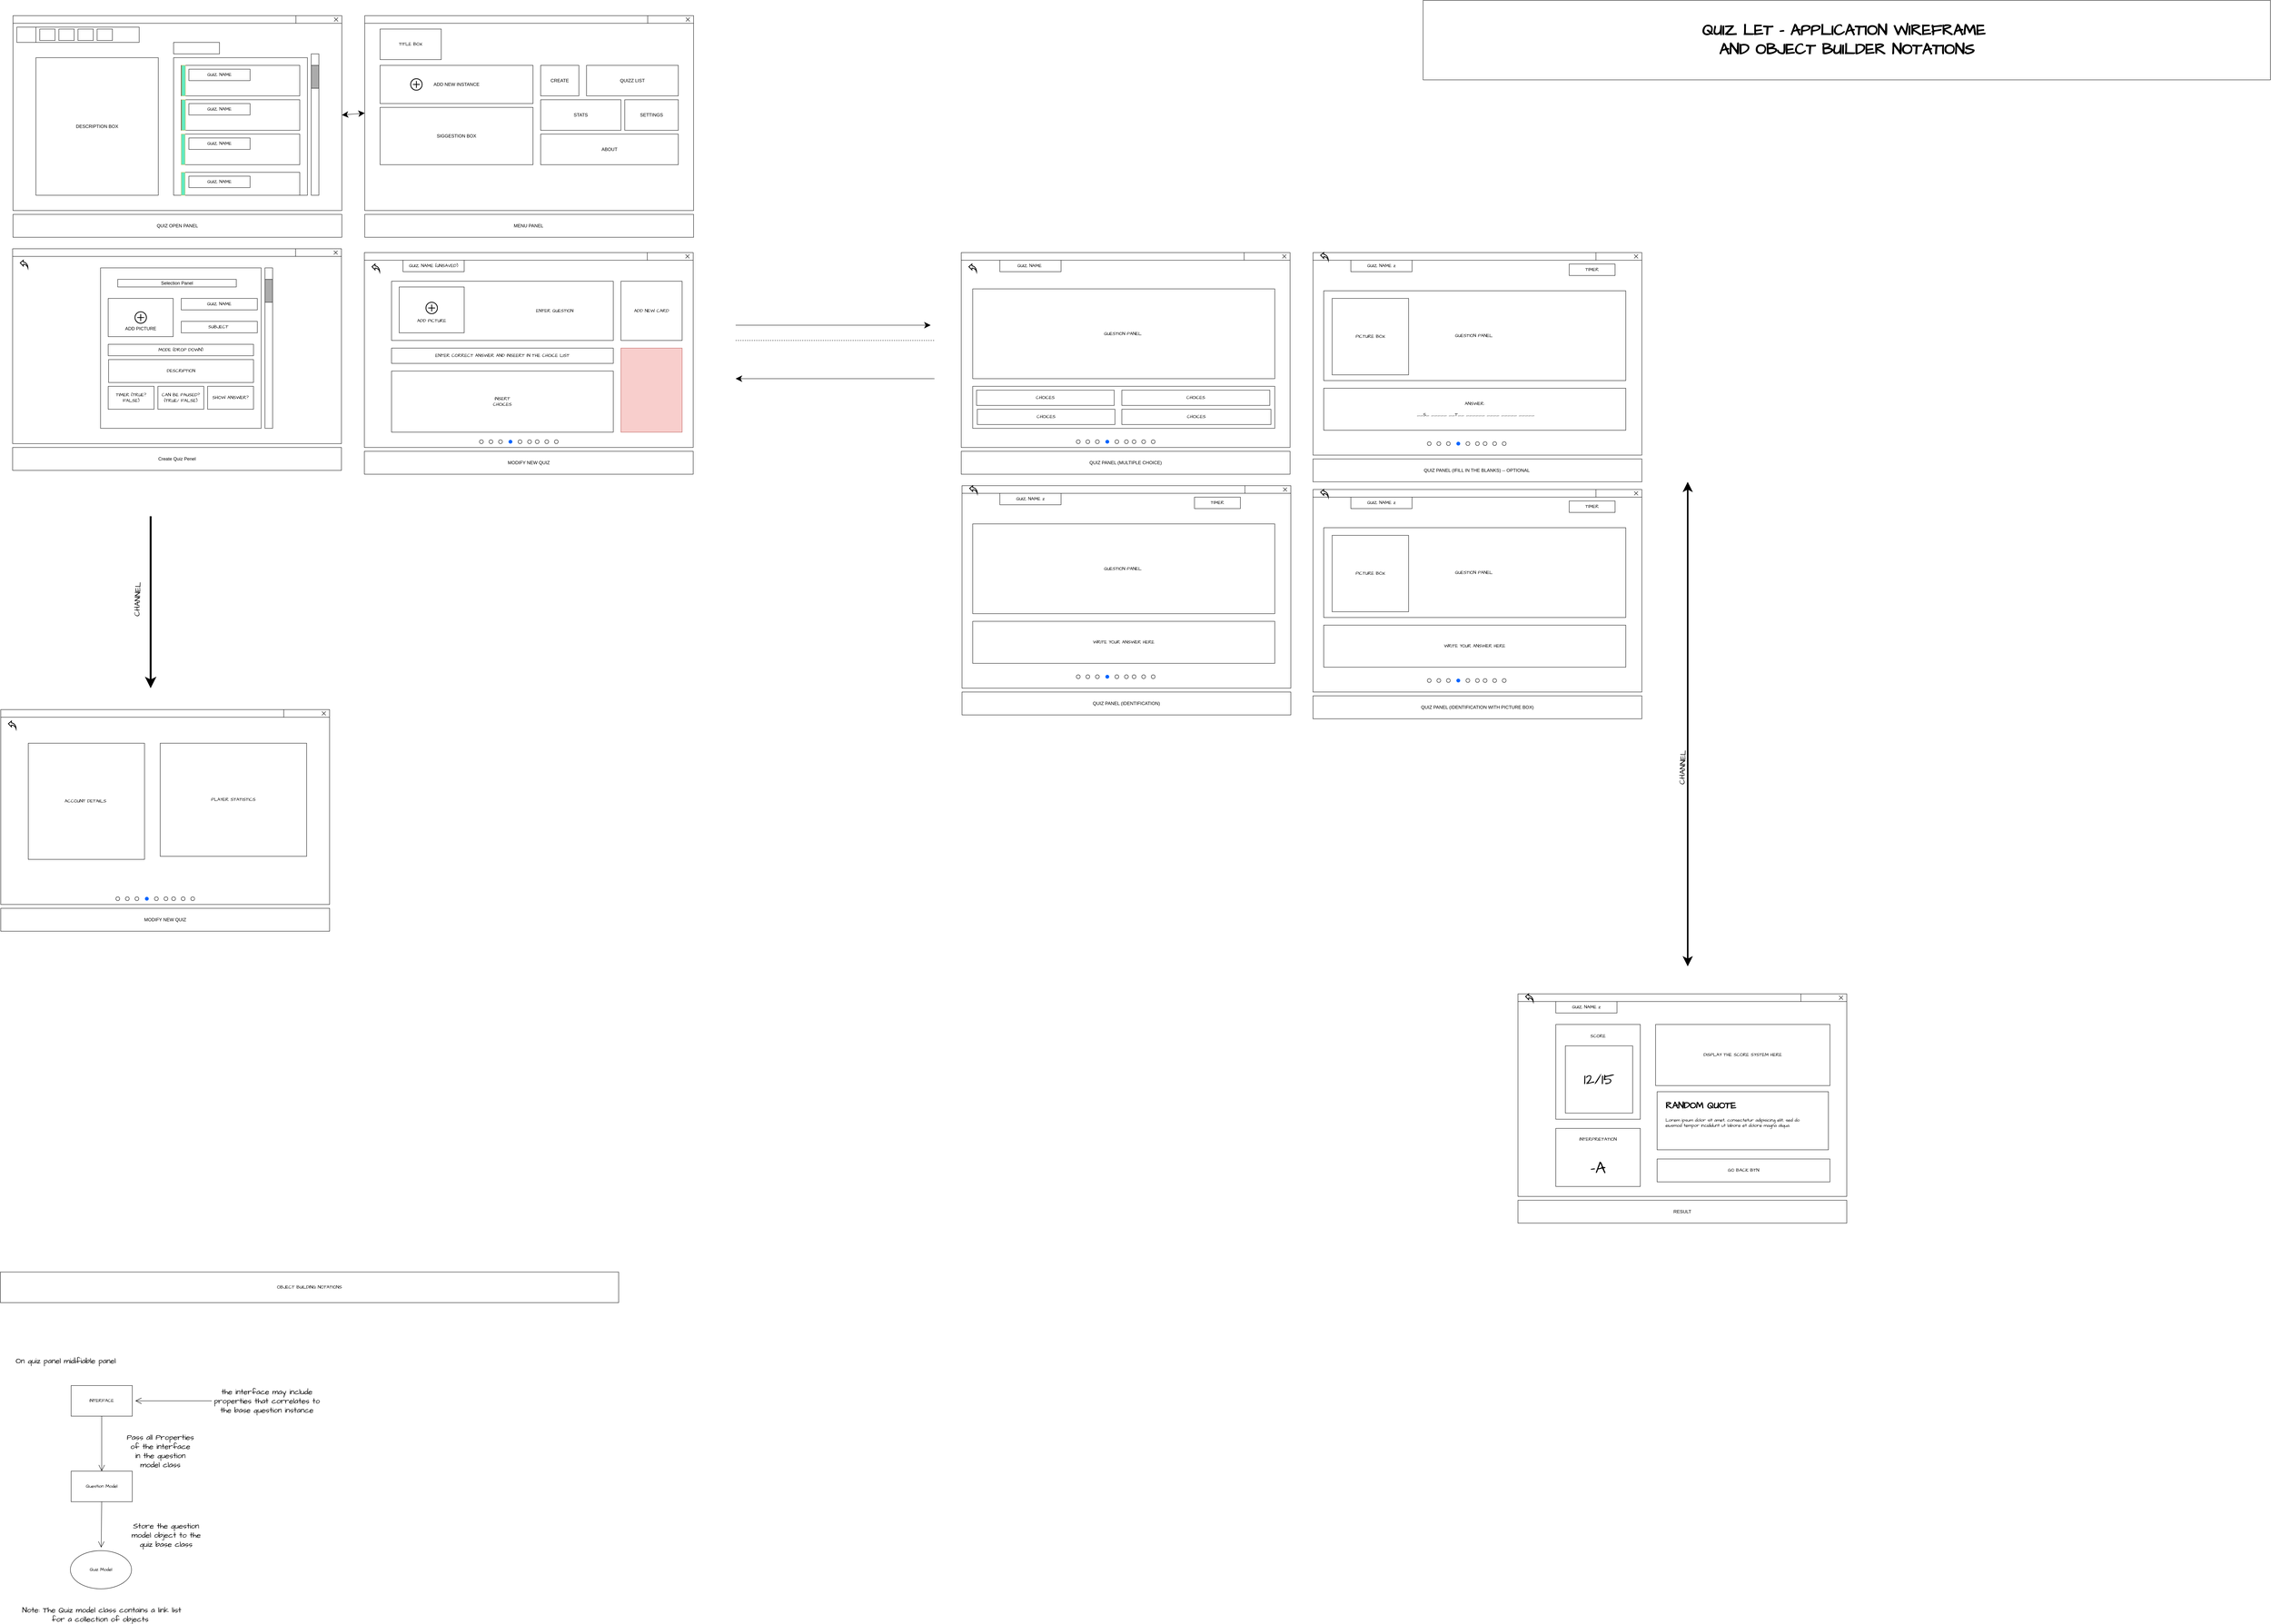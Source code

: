<mxfile version="24.4.0" type="device">
  <diagram name="Page-1" id="TaZ-4-7sLBusDEYuBqp-">
    <mxGraphModel dx="3307" dy="1656" grid="1" gridSize="8" guides="1" tooltips="1" connect="1" arrows="1" fold="1" page="1" pageScale="1" pageWidth="850" pageHeight="1100" math="0" shadow="0">
      <root>
        <mxCell id="0" />
        <mxCell id="1" parent="0" />
        <mxCell id="-KDAo7PiNk7Q7VPQ2CKc-5" value="" style="group" parent="1" vertex="1" connectable="0">
          <mxGeometry x="40" y="40" width="860" height="520" as="geometry" />
        </mxCell>
        <mxCell id="-KDAo7PiNk7Q7VPQ2CKc-1" value="" style="rounded=0;whiteSpace=wrap;html=1;" parent="-KDAo7PiNk7Q7VPQ2CKc-5" vertex="1">
          <mxGeometry width="860" height="510" as="geometry" />
        </mxCell>
        <mxCell id="-KDAo7PiNk7Q7VPQ2CKc-2" value="" style="rounded=0;whiteSpace=wrap;html=1;" parent="-KDAo7PiNk7Q7VPQ2CKc-5" vertex="1">
          <mxGeometry width="860" height="20" as="geometry" />
        </mxCell>
        <mxCell id="-KDAo7PiNk7Q7VPQ2CKc-3" value="" style="rounded=0;whiteSpace=wrap;html=1;" parent="-KDAo7PiNk7Q7VPQ2CKc-5" vertex="1">
          <mxGeometry x="740" width="120" height="20" as="geometry" />
        </mxCell>
        <mxCell id="-KDAo7PiNk7Q7VPQ2CKc-8" value="" style="rounded=0;whiteSpace=wrap;html=1;" parent="-KDAo7PiNk7Q7VPQ2CKc-5" vertex="1">
          <mxGeometry x="10" y="30" width="50" height="40" as="geometry" />
        </mxCell>
        <mxCell id="-KDAo7PiNk7Q7VPQ2CKc-9" value="" style="rounded=0;whiteSpace=wrap;html=1;" parent="-KDAo7PiNk7Q7VPQ2CKc-5" vertex="1">
          <mxGeometry x="60" y="30" width="270" height="40" as="geometry" />
        </mxCell>
        <mxCell id="-KDAo7PiNk7Q7VPQ2CKc-10" value="" style="rounded=0;whiteSpace=wrap;html=1;" parent="-KDAo7PiNk7Q7VPQ2CKc-5" vertex="1">
          <mxGeometry x="420" y="110" width="350" height="360" as="geometry" />
        </mxCell>
        <mxCell id="-KDAo7PiNk7Q7VPQ2CKc-12" value="" style="rounded=0;whiteSpace=wrap;html=1;" parent="-KDAo7PiNk7Q7VPQ2CKc-5" vertex="1">
          <mxGeometry x="420" y="70" width="120" height="30" as="geometry" />
        </mxCell>
        <mxCell id="-KDAo7PiNk7Q7VPQ2CKc-13" value="DESCRIPTION BOX" style="rounded=0;whiteSpace=wrap;html=1;" parent="-KDAo7PiNk7Q7VPQ2CKc-5" vertex="1">
          <mxGeometry x="60" y="110" width="320" height="360" as="geometry" />
        </mxCell>
        <mxCell id="-KDAo7PiNk7Q7VPQ2CKc-14" value="" style="rounded=0;whiteSpace=wrap;html=1;" parent="-KDAo7PiNk7Q7VPQ2CKc-5" vertex="1">
          <mxGeometry x="70" y="35" width="40" height="30" as="geometry" />
        </mxCell>
        <mxCell id="-KDAo7PiNk7Q7VPQ2CKc-15" value="" style="rounded=0;whiteSpace=wrap;html=1;" parent="-KDAo7PiNk7Q7VPQ2CKc-5" vertex="1">
          <mxGeometry x="120" y="35" width="40" height="30" as="geometry" />
        </mxCell>
        <mxCell id="-KDAo7PiNk7Q7VPQ2CKc-16" value="" style="rounded=0;whiteSpace=wrap;html=1;" parent="-KDAo7PiNk7Q7VPQ2CKc-5" vertex="1">
          <mxGeometry x="170" y="35" width="40" height="30" as="geometry" />
        </mxCell>
        <mxCell id="-KDAo7PiNk7Q7VPQ2CKc-17" value="" style="rounded=0;whiteSpace=wrap;html=1;" parent="-KDAo7PiNk7Q7VPQ2CKc-5" vertex="1">
          <mxGeometry x="220" y="35" width="40" height="30" as="geometry" />
        </mxCell>
        <mxCell id="-KDAo7PiNk7Q7VPQ2CKc-18" value="" style="shape=mxgraph.sysml.x;" parent="-KDAo7PiNk7Q7VPQ2CKc-5" vertex="1">
          <mxGeometry x="840" y="5" width="10" height="10" as="geometry" />
        </mxCell>
        <mxCell id="-KDAo7PiNk7Q7VPQ2CKc-95" value="" style="group" parent="-KDAo7PiNk7Q7VPQ2CKc-5" vertex="1" connectable="0">
          <mxGeometry x="780" y="100" width="20" height="420" as="geometry" />
        </mxCell>
        <mxCell id="-KDAo7PiNk7Q7VPQ2CKc-96" value="" style="rounded=0;whiteSpace=wrap;html=1;" parent="-KDAo7PiNk7Q7VPQ2CKc-95" vertex="1">
          <mxGeometry width="20" height="370" as="geometry" />
        </mxCell>
        <mxCell id="-KDAo7PiNk7Q7VPQ2CKc-97" value="" style="rounded=0;whiteSpace=wrap;html=1;fillColor=#ababab;" parent="-KDAo7PiNk7Q7VPQ2CKc-95" vertex="1">
          <mxGeometry y="30" width="20" height="60" as="geometry" />
        </mxCell>
        <mxCell id="R8fx5Zu19Ki5702qJOZY-22" value="" style="rounded=0;whiteSpace=wrap;html=1;fontFamily=Architects Daughter;fontSource=https%3A%2F%2Ffonts.googleapis.com%2Fcss%3Ffamily%3DArchitects%2BDaughter;" parent="-KDAo7PiNk7Q7VPQ2CKc-5" vertex="1">
          <mxGeometry x="440" y="130" width="310" height="80" as="geometry" />
        </mxCell>
        <mxCell id="R8fx5Zu19Ki5702qJOZY-23" value="" style="rounded=0;whiteSpace=wrap;html=1;fontFamily=Architects Daughter;fontSource=https%3A%2F%2Ffonts.googleapis.com%2Fcss%3Ffamily%3DArchitects%2BDaughter;" parent="-KDAo7PiNk7Q7VPQ2CKc-5" vertex="1">
          <mxGeometry x="440" y="220" width="310" height="80" as="geometry" />
        </mxCell>
        <mxCell id="R8fx5Zu19Ki5702qJOZY-24" value="" style="rounded=0;whiteSpace=wrap;html=1;fontFamily=Architects Daughter;fontSource=https%3A%2F%2Ffonts.googleapis.com%2Fcss%3Ffamily%3DArchitects%2BDaughter;" parent="-KDAo7PiNk7Q7VPQ2CKc-5" vertex="1">
          <mxGeometry x="440" y="310" width="310" height="80" as="geometry" />
        </mxCell>
        <mxCell id="R8fx5Zu19Ki5702qJOZY-25" value="" style="rounded=0;whiteSpace=wrap;html=1;fontFamily=Architects Daughter;fontSource=https%3A%2F%2Ffonts.googleapis.com%2Fcss%3Ffamily%3DArchitects%2BDaughter;" parent="-KDAo7PiNk7Q7VPQ2CKc-5" vertex="1">
          <mxGeometry x="440" y="410" width="310" height="60" as="geometry" />
        </mxCell>
        <mxCell id="R8fx5Zu19Ki5702qJOZY-26" value="" style="rounded=0;whiteSpace=wrap;html=1;fontFamily=Architects Daughter;fontSource=https%3A%2F%2Ffonts.googleapis.com%2Fcss%3Ffamily%3DArchitects%2BDaughter;fillColor=#63e9c1;strokeColor=#d6b656;" parent="-KDAo7PiNk7Q7VPQ2CKc-5" vertex="1">
          <mxGeometry x="441" y="130" width="10" height="80" as="geometry" />
        </mxCell>
        <mxCell id="R8fx5Zu19Ki5702qJOZY-27" value="" style="rounded=0;whiteSpace=wrap;html=1;fontFamily=Architects Daughter;fontSource=https%3A%2F%2Ffonts.googleapis.com%2Fcss%3Ffamily%3DArchitects%2BDaughter;fillColor=#63e9c1;strokeColor=#d6b656;" parent="-KDAo7PiNk7Q7VPQ2CKc-5" vertex="1">
          <mxGeometry x="441" y="220" width="10" height="80" as="geometry" />
        </mxCell>
        <mxCell id="R8fx5Zu19Ki5702qJOZY-28" value="" style="rounded=0;whiteSpace=wrap;html=1;fontFamily=Architects Daughter;fontSource=https%3A%2F%2Ffonts.googleapis.com%2Fcss%3Ffamily%3DArchitects%2BDaughter;fillColor=#63e9c1;strokeColor=#d6b656;" parent="-KDAo7PiNk7Q7VPQ2CKc-5" vertex="1">
          <mxGeometry x="440" y="310" width="10" height="80" as="geometry" />
        </mxCell>
        <mxCell id="R8fx5Zu19Ki5702qJOZY-29" value="" style="rounded=0;whiteSpace=wrap;html=1;fontFamily=Architects Daughter;fontSource=https%3A%2F%2Ffonts.googleapis.com%2Fcss%3Ffamily%3DArchitects%2BDaughter;fillColor=#63e9c1;strokeColor=#d6b656;" parent="-KDAo7PiNk7Q7VPQ2CKc-5" vertex="1">
          <mxGeometry x="440" y="410" width="10" height="60" as="geometry" />
        </mxCell>
        <mxCell id="R8fx5Zu19Ki5702qJOZY-30" value="QUIZ NAME&lt;span style=&quot;color: rgba(0, 0, 0, 0); font-family: monospace; font-size: 0px; text-align: start; text-wrap: nowrap;&quot;&gt;%3CmxGraphModel%3E%3Croot%3E%3CmxCell%20id%3D%220%22%2F%3E%3CmxCell%20id%3D%221%22%20parent%3D%220%22%2F%3E%3CmxCell%20id%3D%222%22%20value%3D%22%22%20style%3D%22rounded%3D0%3BwhiteSpace%3Dwrap%3Bhtml%3D1%3BfontFamily%3DArchitects%20Daughter%3BfontSource%3Dhttps%253A%252F%252Ffonts.googleapis.com%252Fcss%253Ffamily%253DArchitects%252BDaughter%3BfillColor%3D%2363e9c1%3BstrokeColor%3D%23d6b656%3B%22%20vertex%3D%221%22%20parent%3D%221%22%3E%3CmxGeometry%20x%3D%22480%22%20y%3D%22350%22%20width%3D%2210%22%20height%3D%2280%22%20as%3D%22geometry%22%2F%3E%3C%2FmxCell%3E%3C%2Froot%3E%3C%2FmxGraphModel%3E&lt;/span&gt;" style="rounded=0;whiteSpace=wrap;html=1;fontFamily=Architects Daughter;fontSource=https%3A%2F%2Ffonts.googleapis.com%2Fcss%3Ffamily%3DArchitects%2BDaughter;" parent="-KDAo7PiNk7Q7VPQ2CKc-5" vertex="1">
          <mxGeometry x="460" y="140" width="160" height="30" as="geometry" />
        </mxCell>
        <mxCell id="R8fx5Zu19Ki5702qJOZY-31" value="QUIZ NAME&lt;span style=&quot;color: rgba(0, 0, 0, 0); font-family: monospace; font-size: 0px; text-align: start; text-wrap: nowrap;&quot;&gt;%3CmxGraphModel%3E%3Croot%3E%3CmxCell%20id%3D%220%22%2F%3E%3CmxCell%20id%3D%221%22%20parent%3D%220%22%2F%3E%3CmxCell%20id%3D%222%22%20value%3D%22%22%20style%3D%22rounded%3D0%3BwhiteSpace%3Dwrap%3Bhtml%3D1%3BfontFamily%3DArchitects%20Daughter%3BfontSource%3Dhttps%253A%252F%252Ffonts.googleapis.com%252Fcss%253Ffamily%253DArchitects%252BDaughter%3BfillColor%3D%2363e9c1%3BstrokeColor%3D%23d6b656%3B%22%20vertex%3D%221%22%20parent%3D%221%22%3E%3CmxGeometry%20x%3D%22480%22%20y%3D%22350%22%20width%3D%2210%22%20height%3D%2280%22%20as%3D%22geometry%22%2F%3E%3C%2FmxCell%3E%3C%2Froot%3E%3C%2FmxGraphModel%3E&lt;/span&gt;" style="rounded=0;whiteSpace=wrap;html=1;fontFamily=Architects Daughter;fontSource=https%3A%2F%2Ffonts.googleapis.com%2Fcss%3Ffamily%3DArchitects%2BDaughter;" parent="-KDAo7PiNk7Q7VPQ2CKc-5" vertex="1">
          <mxGeometry x="460" y="230" width="160" height="30" as="geometry" />
        </mxCell>
        <mxCell id="R8fx5Zu19Ki5702qJOZY-32" value="QUIZ NAME&lt;span style=&quot;color: rgba(0, 0, 0, 0); font-family: monospace; font-size: 0px; text-align: start; text-wrap: nowrap;&quot;&gt;%3CmxGraphModel%3E%3Croot%3E%3CmxCell%20id%3D%220%22%2F%3E%3CmxCell%20id%3D%221%22%20parent%3D%220%22%2F%3E%3CmxCell%20id%3D%222%22%20value%3D%22%22%20style%3D%22rounded%3D0%3BwhiteSpace%3Dwrap%3Bhtml%3D1%3BfontFamily%3DArchitects%20Daughter%3BfontSource%3Dhttps%253A%252F%252Ffonts.googleapis.com%252Fcss%253Ffamily%253DArchitects%252BDaughter%3BfillColor%3D%2363e9c1%3BstrokeColor%3D%23d6b656%3B%22%20vertex%3D%221%22%20parent%3D%221%22%3E%3CmxGeometry%20x%3D%22480%22%20y%3D%22350%22%20width%3D%2210%22%20height%3D%2280%22%20as%3D%22geometry%22%2F%3E%3C%2FmxCell%3E%3C%2Froot%3E%3C%2FmxGraphModel%3E&lt;/span&gt;" style="rounded=0;whiteSpace=wrap;html=1;fontFamily=Architects Daughter;fontSource=https%3A%2F%2Ffonts.googleapis.com%2Fcss%3Ffamily%3DArchitects%2BDaughter;" parent="-KDAo7PiNk7Q7VPQ2CKc-5" vertex="1">
          <mxGeometry x="460" y="320" width="160" height="30" as="geometry" />
        </mxCell>
        <mxCell id="R8fx5Zu19Ki5702qJOZY-33" value="QUIZ NAME&lt;span style=&quot;color: rgba(0, 0, 0, 0); font-family: monospace; font-size: 0px; text-align: start; text-wrap: nowrap;&quot;&gt;%3CmxGraphModel%3E%3Croot%3E%3CmxCell%20id%3D%220%22%2F%3E%3CmxCell%20id%3D%221%22%20parent%3D%220%22%2F%3E%3CmxCell%20id%3D%222%22%20value%3D%22%22%20style%3D%22rounded%3D0%3BwhiteSpace%3Dwrap%3Bhtml%3D1%3BfontFamily%3DArchitects%20Daughter%3BfontSource%3Dhttps%253A%252F%252Ffonts.googleapis.com%252Fcss%253Ffamily%253DArchitects%252BDaughter%3BfillColor%3D%2363e9c1%3BstrokeColor%3D%23d6b656%3B%22%20vertex%3D%221%22%20parent%3D%221%22%3E%3CmxGeometry%20x%3D%22480%22%20y%3D%22350%22%20width%3D%2210%22%20height%3D%2280%22%20as%3D%22geometry%22%2F%3E%3C%2FmxCell%3E%3C%2Froot%3E%3C%2FmxGraphModel%3E&lt;/span&gt;" style="rounded=0;whiteSpace=wrap;html=1;fontFamily=Architects Daughter;fontSource=https%3A%2F%2Ffonts.googleapis.com%2Fcss%3Ffamily%3DArchitects%2BDaughter;" parent="-KDAo7PiNk7Q7VPQ2CKc-5" vertex="1">
          <mxGeometry x="460" y="420" width="160" height="30" as="geometry" />
        </mxCell>
        <mxCell id="-KDAo7PiNk7Q7VPQ2CKc-26" value="QUIZ OPEN PANEL" style="rounded=0;whiteSpace=wrap;html=1;" parent="1" vertex="1">
          <mxGeometry x="40" y="560" width="860" height="60" as="geometry" />
        </mxCell>
        <mxCell id="-KDAo7PiNk7Q7VPQ2CKc-27" value="" style="group" parent="1" vertex="1" connectable="0">
          <mxGeometry x="960" y="40" width="920" height="510" as="geometry" />
        </mxCell>
        <mxCell id="-KDAo7PiNk7Q7VPQ2CKc-28" value="" style="rounded=0;whiteSpace=wrap;html=1;" parent="-KDAo7PiNk7Q7VPQ2CKc-27" vertex="1">
          <mxGeometry width="860" height="510" as="geometry" />
        </mxCell>
        <mxCell id="-KDAo7PiNk7Q7VPQ2CKc-29" value="" style="rounded=0;whiteSpace=wrap;html=1;" parent="-KDAo7PiNk7Q7VPQ2CKc-27" vertex="1">
          <mxGeometry width="860" height="20" as="geometry" />
        </mxCell>
        <mxCell id="-KDAo7PiNk7Q7VPQ2CKc-30" value="" style="rounded=0;whiteSpace=wrap;html=1;" parent="-KDAo7PiNk7Q7VPQ2CKc-27" vertex="1">
          <mxGeometry x="740" width="120" height="20" as="geometry" />
        </mxCell>
        <mxCell id="-KDAo7PiNk7Q7VPQ2CKc-40" value="" style="shape=mxgraph.sysml.x;" parent="-KDAo7PiNk7Q7VPQ2CKc-27" vertex="1">
          <mxGeometry x="840" y="5" width="10" height="10" as="geometry" />
        </mxCell>
        <mxCell id="-KDAo7PiNk7Q7VPQ2CKc-45" value="CREATE" style="rounded=0;whiteSpace=wrap;html=1;" parent="-KDAo7PiNk7Q7VPQ2CKc-27" vertex="1">
          <mxGeometry x="460" y="130" width="100" height="80" as="geometry" />
        </mxCell>
        <mxCell id="-KDAo7PiNk7Q7VPQ2CKc-47" value="ABOUT" style="rounded=0;whiteSpace=wrap;html=1;" parent="-KDAo7PiNk7Q7VPQ2CKc-27" vertex="1">
          <mxGeometry x="460" y="310" width="360" height="80" as="geometry" />
        </mxCell>
        <mxCell id="-KDAo7PiNk7Q7VPQ2CKc-48" value="QUIZZ LIST" style="rounded=0;whiteSpace=wrap;html=1;" parent="-KDAo7PiNk7Q7VPQ2CKc-27" vertex="1">
          <mxGeometry x="580" y="130" width="240" height="80" as="geometry" />
        </mxCell>
        <mxCell id="-KDAo7PiNk7Q7VPQ2CKc-49" value="STATS" style="rounded=0;whiteSpace=wrap;html=1;" parent="-KDAo7PiNk7Q7VPQ2CKc-27" vertex="1">
          <mxGeometry x="460" y="220" width="210" height="80" as="geometry" />
        </mxCell>
        <mxCell id="-KDAo7PiNk7Q7VPQ2CKc-50" value="SETTINGS" style="rounded=0;whiteSpace=wrap;html=1;" parent="-KDAo7PiNk7Q7VPQ2CKc-27" vertex="1">
          <mxGeometry x="680" y="220" width="140" height="80" as="geometry" />
        </mxCell>
        <mxCell id="-KDAo7PiNk7Q7VPQ2CKc-98" value="ADD NEW INSTANCE" style="rounded=0;whiteSpace=wrap;html=1;" parent="-KDAo7PiNk7Q7VPQ2CKc-27" vertex="1">
          <mxGeometry x="40" y="130" width="400" height="100" as="geometry" />
        </mxCell>
        <mxCell id="-KDAo7PiNk7Q7VPQ2CKc-99" value="" style="html=1;verticalLabelPosition=bottom;align=center;labelBackgroundColor=#ffffff;verticalAlign=top;strokeWidth=2;shadow=0;dashed=0;shape=mxgraph.ios7.icons.add;" parent="-KDAo7PiNk7Q7VPQ2CKc-27" vertex="1">
          <mxGeometry x="120" y="165" width="30" height="30" as="geometry" />
        </mxCell>
        <mxCell id="-KDAo7PiNk7Q7VPQ2CKc-100" value="SIGGESTION BOX" style="rounded=0;whiteSpace=wrap;html=1;" parent="-KDAo7PiNk7Q7VPQ2CKc-27" vertex="1">
          <mxGeometry x="40" y="240" width="400" height="150" as="geometry" />
        </mxCell>
        <mxCell id="R8fx5Zu19Ki5702qJOZY-42" value="TITLE BOX" style="rounded=0;whiteSpace=wrap;html=1;fontFamily=Architects Daughter;fontSource=https%3A%2F%2Ffonts.googleapis.com%2Fcss%3Ffamily%3DArchitects%2BDaughter;" parent="-KDAo7PiNk7Q7VPQ2CKc-27" vertex="1">
          <mxGeometry x="40" y="35" width="160" height="80" as="geometry" />
        </mxCell>
        <mxCell id="-KDAo7PiNk7Q7VPQ2CKc-51" value="MENU PANEL&amp;nbsp;" style="rounded=0;whiteSpace=wrap;html=1;" parent="1" vertex="1">
          <mxGeometry x="960" y="560" width="860" height="60" as="geometry" />
        </mxCell>
        <mxCell id="-KDAo7PiNk7Q7VPQ2CKc-52" value="" style="group" parent="1" vertex="1" connectable="0">
          <mxGeometry x="39" y="650" width="920" height="510" as="geometry" />
        </mxCell>
        <mxCell id="-KDAo7PiNk7Q7VPQ2CKc-53" value="" style="rounded=0;whiteSpace=wrap;html=1;" parent="-KDAo7PiNk7Q7VPQ2CKc-52" vertex="1">
          <mxGeometry width="860" height="510" as="geometry" />
        </mxCell>
        <mxCell id="-KDAo7PiNk7Q7VPQ2CKc-54" value="" style="rounded=0;whiteSpace=wrap;html=1;" parent="-KDAo7PiNk7Q7VPQ2CKc-52" vertex="1">
          <mxGeometry width="860" height="20" as="geometry" />
        </mxCell>
        <mxCell id="-KDAo7PiNk7Q7VPQ2CKc-55" value="" style="rounded=0;whiteSpace=wrap;html=1;" parent="-KDAo7PiNk7Q7VPQ2CKc-52" vertex="1">
          <mxGeometry x="740" width="120" height="20" as="geometry" />
        </mxCell>
        <mxCell id="-KDAo7PiNk7Q7VPQ2CKc-56" value="" style="shape=mxgraph.sysml.x;" parent="-KDAo7PiNk7Q7VPQ2CKc-52" vertex="1">
          <mxGeometry x="840" y="5" width="10" height="10" as="geometry" />
        </mxCell>
        <mxCell id="-KDAo7PiNk7Q7VPQ2CKc-78" value="" style="rounded=0;whiteSpace=wrap;html=1;verticalLabelPosition=bottom;labelBackgroundColor=#ffffff;verticalAlign=top;strokeWidth=2;shadow=0;dashed=0;shape=mxgraph.ios7.icons.back;" parent="-KDAo7PiNk7Q7VPQ2CKc-52" vertex="1">
          <mxGeometry x="20" y="30" width="20" height="20" as="geometry" />
        </mxCell>
        <mxCell id="-KDAo7PiNk7Q7VPQ2CKc-84" value="" style="whiteSpace=wrap;html=1;aspect=fixed;" parent="-KDAo7PiNk7Q7VPQ2CKc-52" vertex="1">
          <mxGeometry x="230" y="50" width="420" height="420" as="geometry" />
        </mxCell>
        <mxCell id="-KDAo7PiNk7Q7VPQ2CKc-87" value="Selection Panel" style="rounded=0;whiteSpace=wrap;html=1;" parent="-KDAo7PiNk7Q7VPQ2CKc-52" vertex="1">
          <mxGeometry x="275" y="80" width="310" height="20" as="geometry" />
        </mxCell>
        <mxCell id="-KDAo7PiNk7Q7VPQ2CKc-92" value="&lt;div&gt;&lt;br&gt;&lt;/div&gt;&lt;div&gt;&lt;br&gt;&lt;/div&gt;&lt;div&gt;&lt;br&gt;&lt;/div&gt;&lt;div&gt;&lt;br&gt;&lt;/div&gt;&lt;div&gt;ADD PICTURE&lt;/div&gt;" style="rounded=0;whiteSpace=wrap;html=1;" parent="-KDAo7PiNk7Q7VPQ2CKc-52" vertex="1">
          <mxGeometry x="250" y="130" width="170" height="100" as="geometry" />
        </mxCell>
        <mxCell id="-KDAo7PiNk7Q7VPQ2CKc-93" value="" style="html=1;verticalLabelPosition=bottom;align=center;labelBackgroundColor=#ffffff;verticalAlign=top;strokeWidth=2;shadow=0;dashed=0;shape=mxgraph.ios7.icons.add;" parent="-KDAo7PiNk7Q7VPQ2CKc-52" vertex="1">
          <mxGeometry x="320" y="165" width="30" height="30" as="geometry" />
        </mxCell>
        <mxCell id="-KDAo7PiNk7Q7VPQ2CKc-94" value="" style="group" parent="-KDAo7PiNk7Q7VPQ2CKc-52" vertex="1" connectable="0">
          <mxGeometry x="660" y="50" width="20" height="420" as="geometry" />
        </mxCell>
        <mxCell id="-KDAo7PiNk7Q7VPQ2CKc-85" value="" style="rounded=0;whiteSpace=wrap;html=1;" parent="-KDAo7PiNk7Q7VPQ2CKc-94" vertex="1">
          <mxGeometry width="20" height="420" as="geometry" />
        </mxCell>
        <mxCell id="-KDAo7PiNk7Q7VPQ2CKc-86" value="" style="rounded=0;whiteSpace=wrap;html=1;fillColor=#ababab;" parent="-KDAo7PiNk7Q7VPQ2CKc-94" vertex="1">
          <mxGeometry y="30" width="20" height="60" as="geometry" />
        </mxCell>
        <mxCell id="R8fx5Zu19Ki5702qJOZY-1" value="QUIZ NAME" style="rounded=0;whiteSpace=wrap;html=1;fontFamily=Architects Daughter;fontSource=https%3A%2F%2Ffonts.googleapis.com%2Fcss%3Ffamily%3DArchitects%2BDaughter;" parent="-KDAo7PiNk7Q7VPQ2CKc-52" vertex="1">
          <mxGeometry x="441" y="130" width="199" height="30" as="geometry" />
        </mxCell>
        <mxCell id="R8fx5Zu19Ki5702qJOZY-2" value="SUBJECT&amp;nbsp;" style="rounded=0;whiteSpace=wrap;html=1;fontFamily=Architects Daughter;fontSource=https%3A%2F%2Ffonts.googleapis.com%2Fcss%3Ffamily%3DArchitects%2BDaughter;" parent="-KDAo7PiNk7Q7VPQ2CKc-52" vertex="1">
          <mxGeometry x="441" y="190" width="199" height="30" as="geometry" />
        </mxCell>
        <mxCell id="R8fx5Zu19Ki5702qJOZY-3" value="MODE (DROP DOWN)" style="rounded=0;whiteSpace=wrap;html=1;fontFamily=Architects Daughter;fontSource=https%3A%2F%2Ffonts.googleapis.com%2Fcss%3Ffamily%3DArchitects%2BDaughter;" parent="-KDAo7PiNk7Q7VPQ2CKc-52" vertex="1">
          <mxGeometry x="250" y="250" width="380" height="30" as="geometry" />
        </mxCell>
        <mxCell id="R8fx5Zu19Ki5702qJOZY-4" value="DESCRIPTION" style="rounded=0;whiteSpace=wrap;html=1;fontFamily=Architects Daughter;fontSource=https%3A%2F%2Ffonts.googleapis.com%2Fcss%3Ffamily%3DArchitects%2BDaughter;" parent="-KDAo7PiNk7Q7VPQ2CKc-52" vertex="1">
          <mxGeometry x="251" y="290" width="379" height="60" as="geometry" />
        </mxCell>
        <mxCell id="R8fx5Zu19Ki5702qJOZY-149" value="TIMER (TRUE?FALSE)" style="rounded=0;whiteSpace=wrap;html=1;fontFamily=Architects Daughter;fontSource=https%3A%2F%2Ffonts.googleapis.com%2Fcss%3Ffamily%3DArchitects%2BDaughter;" parent="-KDAo7PiNk7Q7VPQ2CKc-52" vertex="1">
          <mxGeometry x="250" y="360" width="120" height="60" as="geometry" />
        </mxCell>
        <mxCell id="R8fx5Zu19Ki5702qJOZY-150" value="CAN BE PAUSED?&lt;div&gt;(TRUE/ FALSE)&lt;/div&gt;" style="rounded=0;whiteSpace=wrap;html=1;fontFamily=Architects Daughter;fontSource=https%3A%2F%2Ffonts.googleapis.com%2Fcss%3Ffamily%3DArchitects%2BDaughter;" parent="-KDAo7PiNk7Q7VPQ2CKc-52" vertex="1">
          <mxGeometry x="380" y="360" width="120" height="60" as="geometry" />
        </mxCell>
        <mxCell id="R8fx5Zu19Ki5702qJOZY-151" value="SHOW ANSWER?" style="rounded=0;whiteSpace=wrap;html=1;fontFamily=Architects Daughter;fontSource=https%3A%2F%2Ffonts.googleapis.com%2Fcss%3Ffamily%3DArchitects%2BDaughter;" parent="-KDAo7PiNk7Q7VPQ2CKc-52" vertex="1">
          <mxGeometry x="510" y="360" width="120" height="60" as="geometry" />
        </mxCell>
        <mxCell id="-KDAo7PiNk7Q7VPQ2CKc-62" value="Create Quiz Penel" style="rounded=0;whiteSpace=wrap;html=1;" parent="1" vertex="1">
          <mxGeometry x="39" y="1170" width="860" height="60" as="geometry" />
        </mxCell>
        <mxCell id="R8fx5Zu19Ki5702qJOZY-5" value="" style="rounded=0;whiteSpace=wrap;html=1;" parent="1" vertex="1">
          <mxGeometry x="959" y="660" width="860" height="510" as="geometry" />
        </mxCell>
        <mxCell id="R8fx5Zu19Ki5702qJOZY-6" value="" style="rounded=0;whiteSpace=wrap;html=1;" parent="1" vertex="1">
          <mxGeometry x="959" y="660" width="860" height="20" as="geometry" />
        </mxCell>
        <mxCell id="R8fx5Zu19Ki5702qJOZY-7" value="" style="rounded=0;whiteSpace=wrap;html=1;" parent="1" vertex="1">
          <mxGeometry x="1699" y="660" width="120" height="20" as="geometry" />
        </mxCell>
        <mxCell id="R8fx5Zu19Ki5702qJOZY-8" value="" style="shape=mxgraph.sysml.x;" parent="1" vertex="1">
          <mxGeometry x="1799" y="665" width="10" height="10" as="geometry" />
        </mxCell>
        <mxCell id="R8fx5Zu19Ki5702qJOZY-9" value="" style="rounded=0;whiteSpace=wrap;html=1;verticalLabelPosition=bottom;labelBackgroundColor=#ffffff;verticalAlign=top;strokeWidth=2;shadow=0;dashed=0;shape=mxgraph.ios7.icons.back;" parent="1" vertex="1">
          <mxGeometry x="979" y="690" width="20" height="20" as="geometry" />
        </mxCell>
        <mxCell id="R8fx5Zu19Ki5702qJOZY-21" value="MODIFY NEW QUIZ" style="rounded=0;whiteSpace=wrap;html=1;" parent="1" vertex="1">
          <mxGeometry x="959" y="1180" width="860" height="60" as="geometry" />
        </mxCell>
        <mxCell id="R8fx5Zu19Ki5702qJOZY-34" value="&amp;nbsp; &amp;nbsp; &amp;nbsp; &amp;nbsp; &amp;nbsp; &amp;nbsp; &amp;nbsp; &amp;nbsp; &amp;nbsp; &amp;nbsp; &amp;nbsp; &amp;nbsp; &amp;nbsp; &amp;nbsp; &amp;nbsp; &amp;nbsp; &amp;nbsp; &amp;nbsp; &amp;nbsp; &amp;nbsp; &amp;nbsp; &amp;nbsp; &amp;nbsp; &amp;nbsp; &amp;nbsp; &amp;nbsp; &amp;nbsp; &amp;nbsp; &amp;nbsp;ENTER QUESTION" style="rounded=0;whiteSpace=wrap;html=1;fontFamily=Architects Daughter;fontSource=https%3A%2F%2Ffonts.googleapis.com%2Fcss%3Ffamily%3DArchitects%2BDaughter;" parent="1" vertex="1">
          <mxGeometry x="1030" y="735" width="580" height="155" as="geometry" />
        </mxCell>
        <mxCell id="R8fx5Zu19Ki5702qJOZY-35" value="QUIZ NAME (UNSAVED)" style="rounded=0;whiteSpace=wrap;html=1;fontFamily=Architects Daughter;fontSource=https%3A%2F%2Ffonts.googleapis.com%2Fcss%3Ffamily%3DArchitects%2BDaughter;" parent="1" vertex="1">
          <mxGeometry x="1060" y="680" width="160" height="30" as="geometry" />
        </mxCell>
        <mxCell id="R8fx5Zu19Ki5702qJOZY-36" value="ADD NEW CARD" style="rounded=0;whiteSpace=wrap;html=1;fontFamily=Architects Daughter;fontSource=https%3A%2F%2Ffonts.googleapis.com%2Fcss%3Ffamily%3DArchitects%2BDaughter;" parent="1" vertex="1">
          <mxGeometry x="1630" y="735" width="160" height="155" as="geometry" />
        </mxCell>
        <mxCell id="R8fx5Zu19Ki5702qJOZY-37" value="ENTER CORRECT ANSWER AND INSEERT IN THE CHOICE LIST" style="rounded=0;whiteSpace=wrap;html=1;fontFamily=Architects Daughter;fontSource=https%3A%2F%2Ffonts.googleapis.com%2Fcss%3Ffamily%3DArchitects%2BDaughter;" parent="1" vertex="1">
          <mxGeometry x="1030" y="910" width="580" height="40" as="geometry" />
        </mxCell>
        <mxCell id="R8fx5Zu19Ki5702qJOZY-38" value="INSERT&lt;div&gt;CHOICES&lt;/div&gt;" style="rounded=0;whiteSpace=wrap;html=1;fontFamily=Architects Daughter;fontSource=https%3A%2F%2Ffonts.googleapis.com%2Fcss%3Ffamily%3DArchitects%2BDaughter;" parent="1" vertex="1">
          <mxGeometry x="1030" y="970" width="580" height="160" as="geometry" />
        </mxCell>
        <mxCell id="R8fx5Zu19Ki5702qJOZY-39" value="&lt;div&gt;&lt;br&gt;&lt;/div&gt;&lt;div&gt;&lt;br&gt;&lt;/div&gt;&lt;div&gt;&lt;br&gt;&lt;/div&gt;&lt;div&gt;&lt;br&gt;&lt;/div&gt;&lt;div&gt;ADD PICTURE&lt;/div&gt;" style="rounded=0;whiteSpace=wrap;html=1;fontFamily=Architects Daughter;fontSource=https%3A%2F%2Ffonts.googleapis.com%2Fcss%3Ffamily%3DArchitects%2BDaughter;" parent="1" vertex="1">
          <mxGeometry x="1050" y="750" width="170" height="120" as="geometry" />
        </mxCell>
        <mxCell id="R8fx5Zu19Ki5702qJOZY-40" value="" style="html=1;verticalLabelPosition=bottom;align=center;labelBackgroundColor=#ffffff;verticalAlign=top;strokeWidth=2;shadow=0;dashed=0;shape=mxgraph.ios7.icons.add;" parent="1" vertex="1">
          <mxGeometry x="1120" y="790" width="30" height="30" as="geometry" />
        </mxCell>
        <mxCell id="R8fx5Zu19Ki5702qJOZY-41" value="" style="rounded=0;whiteSpace=wrap;html=1;fontFamily=Architects Daughter;fontSource=https%3A%2F%2Ffonts.googleapis.com%2Fcss%3Ffamily%3DArchitects%2BDaughter;fillColor=#f8cecc;strokeColor=#b85450;" parent="1" vertex="1">
          <mxGeometry x="1630" y="910" width="160" height="220" as="geometry" />
        </mxCell>
        <mxCell id="R8fx5Zu19Ki5702qJOZY-44" value="" style="shape=ellipse;fillColor=#0065FF;strokeColor=none;html=1;sketch=0;fontFamily=Architects Daughter;fontSource=https%3A%2F%2Ffonts.googleapis.com%2Fcss%3Ffamily%3DArchitects%2BDaughter;" parent="1" vertex="1">
          <mxGeometry x="1336" y="1150" width="10" height="10" as="geometry" />
        </mxCell>
        <mxCell id="R8fx5Zu19Ki5702qJOZY-45" value="" style="shape=ellipse;html=1;sketch=0;fontFamily=Architects Daughter;fontSource=https%3A%2F%2Ffonts.googleapis.com%2Fcss%3Ffamily%3DArchitects%2BDaughter;" parent="1" vertex="1">
          <mxGeometry x="1361" y="1150" width="10" height="10" as="geometry" />
        </mxCell>
        <mxCell id="R8fx5Zu19Ki5702qJOZY-46" value="" style="shape=ellipse;html=1;sketch=0;fontFamily=Architects Daughter;fontSource=https%3A%2F%2Ffonts.googleapis.com%2Fcss%3Ffamily%3DArchitects%2BDaughter;" parent="1" vertex="1">
          <mxGeometry x="1386" y="1150" width="10" height="10" as="geometry" />
        </mxCell>
        <mxCell id="R8fx5Zu19Ki5702qJOZY-47" value="" style="shape=ellipse;html=1;sketch=0;fontFamily=Architects Daughter;fontSource=https%3A%2F%2Ffonts.googleapis.com%2Fcss%3Ffamily%3DArchitects%2BDaughter;" parent="1" vertex="1">
          <mxGeometry x="1406" y="1150" width="10" height="10" as="geometry" />
        </mxCell>
        <mxCell id="R8fx5Zu19Ki5702qJOZY-48" value="" style="shape=ellipse;html=1;sketch=0;fontFamily=Architects Daughter;fontSource=https%3A%2F%2Ffonts.googleapis.com%2Fcss%3Ffamily%3DArchitects%2BDaughter;" parent="1" vertex="1">
          <mxGeometry x="1431" y="1150" width="10" height="10" as="geometry" />
        </mxCell>
        <mxCell id="R8fx5Zu19Ki5702qJOZY-49" value="" style="shape=ellipse;html=1;sketch=0;fontFamily=Architects Daughter;fontSource=https%3A%2F%2Ffonts.googleapis.com%2Fcss%3Ffamily%3DArchitects%2BDaughter;" parent="1" vertex="1">
          <mxGeometry x="1456" y="1150" width="10" height="10" as="geometry" />
        </mxCell>
        <mxCell id="R8fx5Zu19Ki5702qJOZY-50" value="" style="shape=ellipse;html=1;sketch=0;fontFamily=Architects Daughter;fontSource=https%3A%2F%2Ffonts.googleapis.com%2Fcss%3Ffamily%3DArchitects%2BDaughter;" parent="1" vertex="1">
          <mxGeometry x="1260" y="1150" width="10" height="10" as="geometry" />
        </mxCell>
        <mxCell id="R8fx5Zu19Ki5702qJOZY-51" value="" style="shape=ellipse;html=1;sketch=0;fontFamily=Architects Daughter;fontSource=https%3A%2F%2Ffonts.googleapis.com%2Fcss%3Ffamily%3DArchitects%2BDaughter;" parent="1" vertex="1">
          <mxGeometry x="1285" y="1150" width="10" height="10" as="geometry" />
        </mxCell>
        <mxCell id="R8fx5Zu19Ki5702qJOZY-52" value="" style="shape=ellipse;html=1;sketch=0;fontFamily=Architects Daughter;fontSource=https%3A%2F%2Ffonts.googleapis.com%2Fcss%3Ffamily%3DArchitects%2BDaughter;" parent="1" vertex="1">
          <mxGeometry x="1310" y="1150" width="10" height="10" as="geometry" />
        </mxCell>
        <mxCell id="R8fx5Zu19Ki5702qJOZY-57" value="" style="endArrow=none;dashed=1;html=1;rounded=0;fontFamily=Architects Daughter;fontSource=https%3A%2F%2Ffonts.googleapis.com%2Fcss%3Ffamily%3DArchitects%2BDaughter;fontSize=16;startSize=14;endSize=14;sourcePerimeterSpacing=8;targetPerimeterSpacing=8;curved=1;" parent="1" edge="1">
          <mxGeometry width="50" height="50" relative="1" as="geometry">
            <mxPoint x="1930" y="890" as="sourcePoint" />
            <mxPoint x="2450" y="890" as="targetPoint" />
          </mxGeometry>
        </mxCell>
        <mxCell id="R8fx5Zu19Ki5702qJOZY-58" value="" style="endArrow=classic;html=1;rounded=0;fontFamily=Architects Daughter;fontSource=https%3A%2F%2Ffonts.googleapis.com%2Fcss%3Ffamily%3DArchitects%2BDaughter;fontSize=16;startSize=14;endSize=14;sourcePerimeterSpacing=8;targetPerimeterSpacing=8;curved=1;strokeWidth=5;" parent="1" edge="1">
          <mxGeometry width="50" height="50" relative="1" as="geometry">
            <mxPoint x="400" y="1350" as="sourcePoint" />
            <mxPoint x="400" y="1800" as="targetPoint" />
          </mxGeometry>
        </mxCell>
        <mxCell id="R8fx5Zu19Ki5702qJOZY-59" value="" style="rounded=0;whiteSpace=wrap;html=1;" parent="1" vertex="1">
          <mxGeometry x="2520" y="660" width="860" height="510" as="geometry" />
        </mxCell>
        <mxCell id="R8fx5Zu19Ki5702qJOZY-60" value="" style="rounded=0;whiteSpace=wrap;html=1;" parent="1" vertex="1">
          <mxGeometry x="2520" y="660" width="860" height="20" as="geometry" />
        </mxCell>
        <mxCell id="R8fx5Zu19Ki5702qJOZY-61" value="" style="rounded=0;whiteSpace=wrap;html=1;" parent="1" vertex="1">
          <mxGeometry x="3260" y="660" width="120" height="20" as="geometry" />
        </mxCell>
        <mxCell id="R8fx5Zu19Ki5702qJOZY-62" value="" style="shape=mxgraph.sysml.x;" parent="1" vertex="1">
          <mxGeometry x="3360" y="665" width="10" height="10" as="geometry" />
        </mxCell>
        <mxCell id="R8fx5Zu19Ki5702qJOZY-63" value="" style="rounded=0;whiteSpace=wrap;html=1;verticalLabelPosition=bottom;labelBackgroundColor=#ffffff;verticalAlign=top;strokeWidth=2;shadow=0;dashed=0;shape=mxgraph.ios7.icons.back;" parent="1" vertex="1">
          <mxGeometry x="2540" y="690" width="20" height="20" as="geometry" />
        </mxCell>
        <mxCell id="R8fx5Zu19Ki5702qJOZY-64" value="QUIZ PANEL (MULTIPLE CHOICE)" style="rounded=0;whiteSpace=wrap;html=1;" parent="1" vertex="1">
          <mxGeometry x="2520" y="1180" width="860" height="60" as="geometry" />
        </mxCell>
        <mxCell id="R8fx5Zu19Ki5702qJOZY-66" value="QUIZ NAME&amp;nbsp;" style="rounded=0;whiteSpace=wrap;html=1;fontFamily=Architects Daughter;fontSource=https%3A%2F%2Ffonts.googleapis.com%2Fcss%3Ffamily%3DArchitects%2BDaughter;" parent="1" vertex="1">
          <mxGeometry x="2621" y="680" width="160" height="30" as="geometry" />
        </mxCell>
        <mxCell id="R8fx5Zu19Ki5702qJOZY-73" value="" style="shape=ellipse;fillColor=#0065FF;strokeColor=none;html=1;sketch=0;fontFamily=Architects Daughter;fontSource=https%3A%2F%2Ffonts.googleapis.com%2Fcss%3Ffamily%3DArchitects%2BDaughter;" parent="1" vertex="1">
          <mxGeometry x="2897" y="1150" width="10" height="10" as="geometry" />
        </mxCell>
        <mxCell id="R8fx5Zu19Ki5702qJOZY-74" value="" style="shape=ellipse;html=1;sketch=0;fontFamily=Architects Daughter;fontSource=https%3A%2F%2Ffonts.googleapis.com%2Fcss%3Ffamily%3DArchitects%2BDaughter;" parent="1" vertex="1">
          <mxGeometry x="2922" y="1150" width="10" height="10" as="geometry" />
        </mxCell>
        <mxCell id="R8fx5Zu19Ki5702qJOZY-75" value="" style="shape=ellipse;html=1;sketch=0;fontFamily=Architects Daughter;fontSource=https%3A%2F%2Ffonts.googleapis.com%2Fcss%3Ffamily%3DArchitects%2BDaughter;" parent="1" vertex="1">
          <mxGeometry x="2947" y="1150" width="10" height="10" as="geometry" />
        </mxCell>
        <mxCell id="R8fx5Zu19Ki5702qJOZY-76" value="" style="shape=ellipse;html=1;sketch=0;fontFamily=Architects Daughter;fontSource=https%3A%2F%2Ffonts.googleapis.com%2Fcss%3Ffamily%3DArchitects%2BDaughter;" parent="1" vertex="1">
          <mxGeometry x="2967" y="1150" width="10" height="10" as="geometry" />
        </mxCell>
        <mxCell id="R8fx5Zu19Ki5702qJOZY-77" value="" style="shape=ellipse;html=1;sketch=0;fontFamily=Architects Daughter;fontSource=https%3A%2F%2Ffonts.googleapis.com%2Fcss%3Ffamily%3DArchitects%2BDaughter;" parent="1" vertex="1">
          <mxGeometry x="2992" y="1150" width="10" height="10" as="geometry" />
        </mxCell>
        <mxCell id="R8fx5Zu19Ki5702qJOZY-78" value="" style="shape=ellipse;html=1;sketch=0;fontFamily=Architects Daughter;fontSource=https%3A%2F%2Ffonts.googleapis.com%2Fcss%3Ffamily%3DArchitects%2BDaughter;" parent="1" vertex="1">
          <mxGeometry x="3017" y="1150" width="10" height="10" as="geometry" />
        </mxCell>
        <mxCell id="R8fx5Zu19Ki5702qJOZY-79" value="" style="shape=ellipse;html=1;sketch=0;fontFamily=Architects Daughter;fontSource=https%3A%2F%2Ffonts.googleapis.com%2Fcss%3Ffamily%3DArchitects%2BDaughter;" parent="1" vertex="1">
          <mxGeometry x="2821" y="1150" width="10" height="10" as="geometry" />
        </mxCell>
        <mxCell id="R8fx5Zu19Ki5702qJOZY-80" value="" style="shape=ellipse;html=1;sketch=0;fontFamily=Architects Daughter;fontSource=https%3A%2F%2Ffonts.googleapis.com%2Fcss%3Ffamily%3DArchitects%2BDaughter;" parent="1" vertex="1">
          <mxGeometry x="2846" y="1150" width="10" height="10" as="geometry" />
        </mxCell>
        <mxCell id="R8fx5Zu19Ki5702qJOZY-81" value="" style="shape=ellipse;html=1;sketch=0;fontFamily=Architects Daughter;fontSource=https%3A%2F%2Ffonts.googleapis.com%2Fcss%3Ffamily%3DArchitects%2BDaughter;" parent="1" vertex="1">
          <mxGeometry x="2871" y="1150" width="10" height="10" as="geometry" />
        </mxCell>
        <mxCell id="R8fx5Zu19Ki5702qJOZY-83" value="QUESTION PANEL&amp;nbsp;" style="rounded=0;whiteSpace=wrap;html=1;fontFamily=Architects Daughter;fontSource=https%3A%2F%2Ffonts.googleapis.com%2Fcss%3Ffamily%3DArchitects%2BDaughter;" parent="1" vertex="1">
          <mxGeometry x="2550" y="755" width="790" height="235" as="geometry" />
        </mxCell>
        <mxCell id="R8fx5Zu19Ki5702qJOZY-84" value="" style="rounded=0;whiteSpace=wrap;html=1;fontFamily=Architects Daughter;fontSource=https%3A%2F%2Ffonts.googleapis.com%2Fcss%3Ffamily%3DArchitects%2BDaughter;" parent="1" vertex="1">
          <mxGeometry x="2550" y="1010" width="790" height="110" as="geometry" />
        </mxCell>
        <mxCell id="R8fx5Zu19Ki5702qJOZY-85" value="CHOICES" style="rounded=0;whiteSpace=wrap;html=1;fontFamily=Architects Daughter;fontSource=https%3A%2F%2Ffonts.googleapis.com%2Fcss%3Ffamily%3DArchitects%2BDaughter;" parent="1" vertex="1">
          <mxGeometry x="2560" y="1020" width="360" height="40" as="geometry" />
        </mxCell>
        <mxCell id="R8fx5Zu19Ki5702qJOZY-86" value="CHOICES" style="rounded=0;whiteSpace=wrap;html=1;fontFamily=Architects Daughter;fontSource=https%3A%2F%2Ffonts.googleapis.com%2Fcss%3Ffamily%3DArchitects%2BDaughter;" parent="1" vertex="1">
          <mxGeometry x="2940" y="1020" width="387" height="40" as="geometry" />
        </mxCell>
        <mxCell id="R8fx5Zu19Ki5702qJOZY-87" value="CHOICES" style="rounded=0;whiteSpace=wrap;html=1;fontFamily=Architects Daughter;fontSource=https%3A%2F%2Ffonts.googleapis.com%2Fcss%3Ffamily%3DArchitects%2BDaughter;" parent="1" vertex="1">
          <mxGeometry x="2562" y="1070" width="360" height="40" as="geometry" />
        </mxCell>
        <mxCell id="R8fx5Zu19Ki5702qJOZY-88" value="CHOICES" style="rounded=0;whiteSpace=wrap;html=1;fontFamily=Architects Daughter;fontSource=https%3A%2F%2Ffonts.googleapis.com%2Fcss%3Ffamily%3DArchitects%2BDaughter;" parent="1" vertex="1">
          <mxGeometry x="2940" y="1070" width="390" height="40" as="geometry" />
        </mxCell>
        <mxCell id="R8fx5Zu19Ki5702qJOZY-89" value="" style="rounded=0;whiteSpace=wrap;html=1;" parent="1" vertex="1">
          <mxGeometry x="2522" y="1290" width="860" height="510" as="geometry" />
        </mxCell>
        <mxCell id="R8fx5Zu19Ki5702qJOZY-90" value="" style="rounded=0;whiteSpace=wrap;html=1;" parent="1" vertex="1">
          <mxGeometry x="2522" y="1270" width="860" height="20" as="geometry" />
        </mxCell>
        <mxCell id="R8fx5Zu19Ki5702qJOZY-91" value="" style="rounded=0;whiteSpace=wrap;html=1;" parent="1" vertex="1">
          <mxGeometry x="3262" y="1270" width="120" height="20" as="geometry" />
        </mxCell>
        <mxCell id="R8fx5Zu19Ki5702qJOZY-92" value="" style="shape=mxgraph.sysml.x;" parent="1" vertex="1">
          <mxGeometry x="3362" y="1275" width="10" height="10" as="geometry" />
        </mxCell>
        <mxCell id="R8fx5Zu19Ki5702qJOZY-93" value="" style="rounded=0;whiteSpace=wrap;html=1;verticalLabelPosition=bottom;labelBackgroundColor=#ffffff;verticalAlign=top;strokeWidth=2;shadow=0;dashed=0;shape=mxgraph.ios7.icons.back;" parent="1" vertex="1">
          <mxGeometry x="2542" y="1270" width="20" height="20" as="geometry" />
        </mxCell>
        <mxCell id="R8fx5Zu19Ki5702qJOZY-94" value="QUIZ PANEL (IDENTIFICATION)" style="rounded=0;whiteSpace=wrap;html=1;" parent="1" vertex="1">
          <mxGeometry x="2522" y="1810" width="860" height="60" as="geometry" />
        </mxCell>
        <mxCell id="R8fx5Zu19Ki5702qJOZY-95" value="QUIZ NAME z" style="rounded=0;whiteSpace=wrap;html=1;fontFamily=Architects Daughter;fontSource=https%3A%2F%2Ffonts.googleapis.com%2Fcss%3Ffamily%3DArchitects%2BDaughter;" parent="1" vertex="1">
          <mxGeometry x="2621" y="1290" width="160" height="30" as="geometry" />
        </mxCell>
        <mxCell id="R8fx5Zu19Ki5702qJOZY-111" value="" style="group" parent="1" vertex="1" connectable="0">
          <mxGeometry x="2550" y="1370" width="790" height="405" as="geometry" />
        </mxCell>
        <mxCell id="R8fx5Zu19Ki5702qJOZY-96" value="" style="shape=ellipse;fillColor=#0065FF;strokeColor=none;html=1;sketch=0;fontFamily=Architects Daughter;fontSource=https%3A%2F%2Ffonts.googleapis.com%2Fcss%3Ffamily%3DArchitects%2BDaughter;" parent="R8fx5Zu19Ki5702qJOZY-111" vertex="1">
          <mxGeometry x="347" y="395" width="10" height="10" as="geometry" />
        </mxCell>
        <mxCell id="R8fx5Zu19Ki5702qJOZY-97" value="" style="shape=ellipse;html=1;sketch=0;fontFamily=Architects Daughter;fontSource=https%3A%2F%2Ffonts.googleapis.com%2Fcss%3Ffamily%3DArchitects%2BDaughter;" parent="R8fx5Zu19Ki5702qJOZY-111" vertex="1">
          <mxGeometry x="372" y="395" width="10" height="10" as="geometry" />
        </mxCell>
        <mxCell id="R8fx5Zu19Ki5702qJOZY-98" value="" style="shape=ellipse;html=1;sketch=0;fontFamily=Architects Daughter;fontSource=https%3A%2F%2Ffonts.googleapis.com%2Fcss%3Ffamily%3DArchitects%2BDaughter;" parent="R8fx5Zu19Ki5702qJOZY-111" vertex="1">
          <mxGeometry x="397" y="395" width="10" height="10" as="geometry" />
        </mxCell>
        <mxCell id="R8fx5Zu19Ki5702qJOZY-99" value="" style="shape=ellipse;html=1;sketch=0;fontFamily=Architects Daughter;fontSource=https%3A%2F%2Ffonts.googleapis.com%2Fcss%3Ffamily%3DArchitects%2BDaughter;" parent="R8fx5Zu19Ki5702qJOZY-111" vertex="1">
          <mxGeometry x="417" y="395" width="10" height="10" as="geometry" />
        </mxCell>
        <mxCell id="R8fx5Zu19Ki5702qJOZY-100" value="" style="shape=ellipse;html=1;sketch=0;fontFamily=Architects Daughter;fontSource=https%3A%2F%2Ffonts.googleapis.com%2Fcss%3Ffamily%3DArchitects%2BDaughter;" parent="R8fx5Zu19Ki5702qJOZY-111" vertex="1">
          <mxGeometry x="442" y="395" width="10" height="10" as="geometry" />
        </mxCell>
        <mxCell id="R8fx5Zu19Ki5702qJOZY-101" value="" style="shape=ellipse;html=1;sketch=0;fontFamily=Architects Daughter;fontSource=https%3A%2F%2Ffonts.googleapis.com%2Fcss%3Ffamily%3DArchitects%2BDaughter;" parent="R8fx5Zu19Ki5702qJOZY-111" vertex="1">
          <mxGeometry x="467" y="395" width="10" height="10" as="geometry" />
        </mxCell>
        <mxCell id="R8fx5Zu19Ki5702qJOZY-102" value="" style="shape=ellipse;html=1;sketch=0;fontFamily=Architects Daughter;fontSource=https%3A%2F%2Ffonts.googleapis.com%2Fcss%3Ffamily%3DArchitects%2BDaughter;" parent="R8fx5Zu19Ki5702qJOZY-111" vertex="1">
          <mxGeometry x="271" y="395" width="10" height="10" as="geometry" />
        </mxCell>
        <mxCell id="R8fx5Zu19Ki5702qJOZY-103" value="" style="shape=ellipse;html=1;sketch=0;fontFamily=Architects Daughter;fontSource=https%3A%2F%2Ffonts.googleapis.com%2Fcss%3Ffamily%3DArchitects%2BDaughter;" parent="R8fx5Zu19Ki5702qJOZY-111" vertex="1">
          <mxGeometry x="296" y="395" width="10" height="10" as="geometry" />
        </mxCell>
        <mxCell id="R8fx5Zu19Ki5702qJOZY-104" value="" style="shape=ellipse;html=1;sketch=0;fontFamily=Architects Daughter;fontSource=https%3A%2F%2Ffonts.googleapis.com%2Fcss%3Ffamily%3DArchitects%2BDaughter;" parent="R8fx5Zu19Ki5702qJOZY-111" vertex="1">
          <mxGeometry x="321" y="395" width="10" height="10" as="geometry" />
        </mxCell>
        <mxCell id="R8fx5Zu19Ki5702qJOZY-105" value="QUESTION PANEL&amp;nbsp;" style="rounded=0;whiteSpace=wrap;html=1;fontFamily=Architects Daughter;fontSource=https%3A%2F%2Ffonts.googleapis.com%2Fcss%3Ffamily%3DArchitects%2BDaughter;" parent="R8fx5Zu19Ki5702qJOZY-111" vertex="1">
          <mxGeometry width="790" height="235" as="geometry" />
        </mxCell>
        <mxCell id="R8fx5Zu19Ki5702qJOZY-106" value="WRITE YOUR ANSWER HERE" style="rounded=0;whiteSpace=wrap;html=1;fontFamily=Architects Daughter;fontSource=https%3A%2F%2Ffonts.googleapis.com%2Fcss%3Ffamily%3DArchitects%2BDaughter;" parent="R8fx5Zu19Ki5702qJOZY-111" vertex="1">
          <mxGeometry y="255" width="790" height="110" as="geometry" />
        </mxCell>
        <mxCell id="R8fx5Zu19Ki5702qJOZY-124" value="" style="endArrow=classic;html=1;rounded=0;fontFamily=Architects Daughter;fontSource=https%3A%2F%2Ffonts.googleapis.com%2Fcss%3Ffamily%3DArchitects%2BDaughter;fontSize=16;startSize=14;endSize=14;sourcePerimeterSpacing=8;targetPerimeterSpacing=8;curved=1;" parent="1" edge="1">
          <mxGeometry width="50" height="50" relative="1" as="geometry">
            <mxPoint x="1930" y="850" as="sourcePoint" />
            <mxPoint x="2440" y="850" as="targetPoint" />
          </mxGeometry>
        </mxCell>
        <mxCell id="R8fx5Zu19Ki5702qJOZY-125" value="" style="endArrow=classic;html=1;rounded=0;fontFamily=Architects Daughter;fontSource=https%3A%2F%2Ffonts.googleapis.com%2Fcss%3Ffamily%3DArchitects%2BDaughter;fontSize=16;startSize=14;endSize=14;sourcePerimeterSpacing=8;targetPerimeterSpacing=8;curved=1;" parent="1" edge="1">
          <mxGeometry width="50" height="50" relative="1" as="geometry">
            <mxPoint x="2450" y="990" as="sourcePoint" />
            <mxPoint x="1930" y="990" as="targetPoint" />
          </mxGeometry>
        </mxCell>
        <mxCell id="R8fx5Zu19Ki5702qJOZY-126" value="" style="endArrow=classic;startArrow=classic;html=1;rounded=0;fontFamily=Architects Daughter;fontSource=https%3A%2F%2Ffonts.googleapis.com%2Fcss%3Ffamily%3DArchitects%2BDaughter;fontSize=16;startSize=14;endSize=14;sourcePerimeterSpacing=8;targetPerimeterSpacing=8;curved=1;entryX=0;entryY=0.5;entryDx=0;entryDy=0;" parent="1" target="-KDAo7PiNk7Q7VPQ2CKc-28" edge="1">
          <mxGeometry width="50" height="50" relative="1" as="geometry">
            <mxPoint x="900" y="300" as="sourcePoint" />
            <mxPoint x="950" y="250" as="targetPoint" />
          </mxGeometry>
        </mxCell>
        <mxCell id="R8fx5Zu19Ki5702qJOZY-127" value="" style="rounded=0;whiteSpace=wrap;html=1;" parent="1" vertex="1">
          <mxGeometry x="3440" y="1300" width="860" height="510" as="geometry" />
        </mxCell>
        <mxCell id="R8fx5Zu19Ki5702qJOZY-128" value="" style="rounded=0;whiteSpace=wrap;html=1;" parent="1" vertex="1">
          <mxGeometry x="3440" y="1280" width="860" height="20" as="geometry" />
        </mxCell>
        <mxCell id="R8fx5Zu19Ki5702qJOZY-129" value="" style="rounded=0;whiteSpace=wrap;html=1;" parent="1" vertex="1">
          <mxGeometry x="4180" y="1280" width="120" height="20" as="geometry" />
        </mxCell>
        <mxCell id="R8fx5Zu19Ki5702qJOZY-130" value="" style="shape=mxgraph.sysml.x;" parent="1" vertex="1">
          <mxGeometry x="4280" y="1285" width="10" height="10" as="geometry" />
        </mxCell>
        <mxCell id="R8fx5Zu19Ki5702qJOZY-131" value="" style="rounded=0;whiteSpace=wrap;html=1;verticalLabelPosition=bottom;labelBackgroundColor=#ffffff;verticalAlign=top;strokeWidth=2;shadow=0;dashed=0;shape=mxgraph.ios7.icons.back;" parent="1" vertex="1">
          <mxGeometry x="3460" y="1280" width="20" height="20" as="geometry" />
        </mxCell>
        <mxCell id="R8fx5Zu19Ki5702qJOZY-132" value="QUIZ PANEL (IDENTIFICATION WITH PICTURE BOX)" style="rounded=0;whiteSpace=wrap;html=1;" parent="1" vertex="1">
          <mxGeometry x="3440" y="1820" width="860" height="60" as="geometry" />
        </mxCell>
        <mxCell id="R8fx5Zu19Ki5702qJOZY-133" value="QUIZ NAME z" style="rounded=0;whiteSpace=wrap;html=1;fontFamily=Architects Daughter;fontSource=https%3A%2F%2Ffonts.googleapis.com%2Fcss%3Ffamily%3DArchitects%2BDaughter;" parent="1" vertex="1">
          <mxGeometry x="3539" y="1300" width="160" height="30" as="geometry" />
        </mxCell>
        <mxCell id="R8fx5Zu19Ki5702qJOZY-134" value="" style="group" parent="1" vertex="1" connectable="0">
          <mxGeometry x="3468" y="1380" width="790" height="405" as="geometry" />
        </mxCell>
        <mxCell id="R8fx5Zu19Ki5702qJOZY-135" value="" style="shape=ellipse;fillColor=#0065FF;strokeColor=none;html=1;sketch=0;fontFamily=Architects Daughter;fontSource=https%3A%2F%2Ffonts.googleapis.com%2Fcss%3Ffamily%3DArchitects%2BDaughter;" parent="R8fx5Zu19Ki5702qJOZY-134" vertex="1">
          <mxGeometry x="347" y="395" width="10" height="10" as="geometry" />
        </mxCell>
        <mxCell id="R8fx5Zu19Ki5702qJOZY-136" value="" style="shape=ellipse;html=1;sketch=0;fontFamily=Architects Daughter;fontSource=https%3A%2F%2Ffonts.googleapis.com%2Fcss%3Ffamily%3DArchitects%2BDaughter;" parent="R8fx5Zu19Ki5702qJOZY-134" vertex="1">
          <mxGeometry x="372" y="395" width="10" height="10" as="geometry" />
        </mxCell>
        <mxCell id="R8fx5Zu19Ki5702qJOZY-137" value="" style="shape=ellipse;html=1;sketch=0;fontFamily=Architects Daughter;fontSource=https%3A%2F%2Ffonts.googleapis.com%2Fcss%3Ffamily%3DArchitects%2BDaughter;" parent="R8fx5Zu19Ki5702qJOZY-134" vertex="1">
          <mxGeometry x="397" y="395" width="10" height="10" as="geometry" />
        </mxCell>
        <mxCell id="R8fx5Zu19Ki5702qJOZY-138" value="" style="shape=ellipse;html=1;sketch=0;fontFamily=Architects Daughter;fontSource=https%3A%2F%2Ffonts.googleapis.com%2Fcss%3Ffamily%3DArchitects%2BDaughter;" parent="R8fx5Zu19Ki5702qJOZY-134" vertex="1">
          <mxGeometry x="417" y="395" width="10" height="10" as="geometry" />
        </mxCell>
        <mxCell id="R8fx5Zu19Ki5702qJOZY-139" value="" style="shape=ellipse;html=1;sketch=0;fontFamily=Architects Daughter;fontSource=https%3A%2F%2Ffonts.googleapis.com%2Fcss%3Ffamily%3DArchitects%2BDaughter;" parent="R8fx5Zu19Ki5702qJOZY-134" vertex="1">
          <mxGeometry x="442" y="395" width="10" height="10" as="geometry" />
        </mxCell>
        <mxCell id="R8fx5Zu19Ki5702qJOZY-140" value="" style="shape=ellipse;html=1;sketch=0;fontFamily=Architects Daughter;fontSource=https%3A%2F%2Ffonts.googleapis.com%2Fcss%3Ffamily%3DArchitects%2BDaughter;" parent="R8fx5Zu19Ki5702qJOZY-134" vertex="1">
          <mxGeometry x="467" y="395" width="10" height="10" as="geometry" />
        </mxCell>
        <mxCell id="R8fx5Zu19Ki5702qJOZY-141" value="" style="shape=ellipse;html=1;sketch=0;fontFamily=Architects Daughter;fontSource=https%3A%2F%2Ffonts.googleapis.com%2Fcss%3Ffamily%3DArchitects%2BDaughter;" parent="R8fx5Zu19Ki5702qJOZY-134" vertex="1">
          <mxGeometry x="271" y="395" width="10" height="10" as="geometry" />
        </mxCell>
        <mxCell id="R8fx5Zu19Ki5702qJOZY-142" value="" style="shape=ellipse;html=1;sketch=0;fontFamily=Architects Daughter;fontSource=https%3A%2F%2Ffonts.googleapis.com%2Fcss%3Ffamily%3DArchitects%2BDaughter;" parent="R8fx5Zu19Ki5702qJOZY-134" vertex="1">
          <mxGeometry x="296" y="395" width="10" height="10" as="geometry" />
        </mxCell>
        <mxCell id="R8fx5Zu19Ki5702qJOZY-143" value="" style="shape=ellipse;html=1;sketch=0;fontFamily=Architects Daughter;fontSource=https%3A%2F%2Ffonts.googleapis.com%2Fcss%3Ffamily%3DArchitects%2BDaughter;" parent="R8fx5Zu19Ki5702qJOZY-134" vertex="1">
          <mxGeometry x="321" y="395" width="10" height="10" as="geometry" />
        </mxCell>
        <mxCell id="R8fx5Zu19Ki5702qJOZY-144" value="QUESTION PANEL&amp;nbsp;" style="rounded=0;whiteSpace=wrap;html=1;fontFamily=Architects Daughter;fontSource=https%3A%2F%2Ffonts.googleapis.com%2Fcss%3Ffamily%3DArchitects%2BDaughter;" parent="R8fx5Zu19Ki5702qJOZY-134" vertex="1">
          <mxGeometry width="790" height="235" as="geometry" />
        </mxCell>
        <mxCell id="R8fx5Zu19Ki5702qJOZY-145" value="WRITE YOUR ANSWER HERE" style="rounded=0;whiteSpace=wrap;html=1;fontFamily=Architects Daughter;fontSource=https%3A%2F%2Ffonts.googleapis.com%2Fcss%3Ffamily%3DArchitects%2BDaughter;" parent="R8fx5Zu19Ki5702qJOZY-134" vertex="1">
          <mxGeometry y="255" width="790" height="110" as="geometry" />
        </mxCell>
        <mxCell id="R8fx5Zu19Ki5702qJOZY-146" value="PICTURE BOX" style="whiteSpace=wrap;html=1;aspect=fixed;fontFamily=Architects Daughter;fontSource=https%3A%2F%2Ffonts.googleapis.com%2Fcss%3Ffamily%3DArchitects%2BDaughter;" parent="R8fx5Zu19Ki5702qJOZY-134" vertex="1">
          <mxGeometry x="22" y="20" width="200" height="200" as="geometry" />
        </mxCell>
        <mxCell id="R8fx5Zu19Ki5702qJOZY-147" value="TIMER" style="rounded=0;whiteSpace=wrap;html=1;fontFamily=Architects Daughter;fontSource=https%3A%2F%2Ffonts.googleapis.com%2Fcss%3Ffamily%3DArchitects%2BDaughter;" parent="1" vertex="1">
          <mxGeometry x="3130" y="1300" width="120" height="30" as="geometry" />
        </mxCell>
        <mxCell id="R8fx5Zu19Ki5702qJOZY-148" value="TIMER" style="rounded=0;whiteSpace=wrap;html=1;fontFamily=Architects Daughter;fontSource=https%3A%2F%2Ffonts.googleapis.com%2Fcss%3Ffamily%3DArchitects%2BDaughter;" parent="1" vertex="1">
          <mxGeometry x="4110" y="1310" width="120" height="30" as="geometry" />
        </mxCell>
        <mxCell id="R8fx5Zu19Ki5702qJOZY-152" value="" style="rounded=0;whiteSpace=wrap;html=1;" parent="1" vertex="1">
          <mxGeometry x="3440" y="680" width="860" height="510" as="geometry" />
        </mxCell>
        <mxCell id="R8fx5Zu19Ki5702qJOZY-153" value="" style="rounded=0;whiteSpace=wrap;html=1;" parent="1" vertex="1">
          <mxGeometry x="3440" y="660" width="860" height="20" as="geometry" />
        </mxCell>
        <mxCell id="R8fx5Zu19Ki5702qJOZY-154" value="" style="rounded=0;whiteSpace=wrap;html=1;" parent="1" vertex="1">
          <mxGeometry x="4180" y="660" width="120" height="20" as="geometry" />
        </mxCell>
        <mxCell id="R8fx5Zu19Ki5702qJOZY-155" value="" style="shape=mxgraph.sysml.x;" parent="1" vertex="1">
          <mxGeometry x="4280" y="665" width="10" height="10" as="geometry" />
        </mxCell>
        <mxCell id="R8fx5Zu19Ki5702qJOZY-156" value="" style="rounded=0;whiteSpace=wrap;html=1;verticalLabelPosition=bottom;labelBackgroundColor=#ffffff;verticalAlign=top;strokeWidth=2;shadow=0;dashed=0;shape=mxgraph.ios7.icons.back;" parent="1" vertex="1">
          <mxGeometry x="3460" y="660" width="20" height="20" as="geometry" />
        </mxCell>
        <mxCell id="R8fx5Zu19Ki5702qJOZY-157" value="QUIZ PANEL (IFILL IN THE BLANKS) -- OPTIONAL&amp;nbsp;" style="rounded=0;whiteSpace=wrap;html=1;" parent="1" vertex="1">
          <mxGeometry x="3440" y="1200" width="860" height="60" as="geometry" />
        </mxCell>
        <mxCell id="R8fx5Zu19Ki5702qJOZY-158" value="QUIZ NAME z" style="rounded=0;whiteSpace=wrap;html=1;fontFamily=Architects Daughter;fontSource=https%3A%2F%2Ffonts.googleapis.com%2Fcss%3Ffamily%3DArchitects%2BDaughter;" parent="1" vertex="1">
          <mxGeometry x="3539" y="680" width="160" height="30" as="geometry" />
        </mxCell>
        <mxCell id="R8fx5Zu19Ki5702qJOZY-159" value="" style="group" parent="1" vertex="1" connectable="0">
          <mxGeometry x="3468" y="760" width="790" height="405" as="geometry" />
        </mxCell>
        <mxCell id="R8fx5Zu19Ki5702qJOZY-160" value="" style="shape=ellipse;fillColor=#0065FF;strokeColor=none;html=1;sketch=0;fontFamily=Architects Daughter;fontSource=https%3A%2F%2Ffonts.googleapis.com%2Fcss%3Ffamily%3DArchitects%2BDaughter;" parent="R8fx5Zu19Ki5702qJOZY-159" vertex="1">
          <mxGeometry x="347" y="395" width="10" height="10" as="geometry" />
        </mxCell>
        <mxCell id="R8fx5Zu19Ki5702qJOZY-161" value="" style="shape=ellipse;html=1;sketch=0;fontFamily=Architects Daughter;fontSource=https%3A%2F%2Ffonts.googleapis.com%2Fcss%3Ffamily%3DArchitects%2BDaughter;" parent="R8fx5Zu19Ki5702qJOZY-159" vertex="1">
          <mxGeometry x="372" y="395" width="10" height="10" as="geometry" />
        </mxCell>
        <mxCell id="R8fx5Zu19Ki5702qJOZY-162" value="" style="shape=ellipse;html=1;sketch=0;fontFamily=Architects Daughter;fontSource=https%3A%2F%2Ffonts.googleapis.com%2Fcss%3Ffamily%3DArchitects%2BDaughter;" parent="R8fx5Zu19Ki5702qJOZY-159" vertex="1">
          <mxGeometry x="397" y="395" width="10" height="10" as="geometry" />
        </mxCell>
        <mxCell id="R8fx5Zu19Ki5702qJOZY-163" value="" style="shape=ellipse;html=1;sketch=0;fontFamily=Architects Daughter;fontSource=https%3A%2F%2Ffonts.googleapis.com%2Fcss%3Ffamily%3DArchitects%2BDaughter;" parent="R8fx5Zu19Ki5702qJOZY-159" vertex="1">
          <mxGeometry x="417" y="395" width="10" height="10" as="geometry" />
        </mxCell>
        <mxCell id="R8fx5Zu19Ki5702qJOZY-164" value="" style="shape=ellipse;html=1;sketch=0;fontFamily=Architects Daughter;fontSource=https%3A%2F%2Ffonts.googleapis.com%2Fcss%3Ffamily%3DArchitects%2BDaughter;" parent="R8fx5Zu19Ki5702qJOZY-159" vertex="1">
          <mxGeometry x="442" y="395" width="10" height="10" as="geometry" />
        </mxCell>
        <mxCell id="R8fx5Zu19Ki5702qJOZY-165" value="" style="shape=ellipse;html=1;sketch=0;fontFamily=Architects Daughter;fontSource=https%3A%2F%2Ffonts.googleapis.com%2Fcss%3Ffamily%3DArchitects%2BDaughter;" parent="R8fx5Zu19Ki5702qJOZY-159" vertex="1">
          <mxGeometry x="467" y="395" width="10" height="10" as="geometry" />
        </mxCell>
        <mxCell id="R8fx5Zu19Ki5702qJOZY-166" value="" style="shape=ellipse;html=1;sketch=0;fontFamily=Architects Daughter;fontSource=https%3A%2F%2Ffonts.googleapis.com%2Fcss%3Ffamily%3DArchitects%2BDaughter;" parent="R8fx5Zu19Ki5702qJOZY-159" vertex="1">
          <mxGeometry x="271" y="395" width="10" height="10" as="geometry" />
        </mxCell>
        <mxCell id="R8fx5Zu19Ki5702qJOZY-167" value="" style="shape=ellipse;html=1;sketch=0;fontFamily=Architects Daughter;fontSource=https%3A%2F%2Ffonts.googleapis.com%2Fcss%3Ffamily%3DArchitects%2BDaughter;" parent="R8fx5Zu19Ki5702qJOZY-159" vertex="1">
          <mxGeometry x="296" y="395" width="10" height="10" as="geometry" />
        </mxCell>
        <mxCell id="R8fx5Zu19Ki5702qJOZY-168" value="" style="shape=ellipse;html=1;sketch=0;fontFamily=Architects Daughter;fontSource=https%3A%2F%2Ffonts.googleapis.com%2Fcss%3Ffamily%3DArchitects%2BDaughter;" parent="R8fx5Zu19Ki5702qJOZY-159" vertex="1">
          <mxGeometry x="321" y="395" width="10" height="10" as="geometry" />
        </mxCell>
        <mxCell id="R8fx5Zu19Ki5702qJOZY-169" value="QUESTION PANEL&amp;nbsp;" style="rounded=0;whiteSpace=wrap;html=1;fontFamily=Architects Daughter;fontSource=https%3A%2F%2Ffonts.googleapis.com%2Fcss%3Ffamily%3DArchitects%2BDaughter;" parent="R8fx5Zu19Ki5702qJOZY-159" vertex="1">
          <mxGeometry width="790" height="235" as="geometry" />
        </mxCell>
        <mxCell id="R8fx5Zu19Ki5702qJOZY-170" value="ANSWER:&lt;div&gt;&lt;br&gt;&lt;/div&gt;&lt;div&gt;&amp;nbsp;__S_ _____ __T__ ______ ____ _____ _____&lt;/div&gt;" style="rounded=0;whiteSpace=wrap;html=1;fontFamily=Architects Daughter;fontSource=https%3A%2F%2Ffonts.googleapis.com%2Fcss%3Ffamily%3DArchitects%2BDaughter;" parent="R8fx5Zu19Ki5702qJOZY-159" vertex="1">
          <mxGeometry y="255" width="790" height="110" as="geometry" />
        </mxCell>
        <mxCell id="R8fx5Zu19Ki5702qJOZY-171" value="PICTURE BOX" style="whiteSpace=wrap;html=1;aspect=fixed;fontFamily=Architects Daughter;fontSource=https%3A%2F%2Ffonts.googleapis.com%2Fcss%3Ffamily%3DArchitects%2BDaughter;" parent="R8fx5Zu19Ki5702qJOZY-159" vertex="1">
          <mxGeometry x="22" y="20" width="200" height="200" as="geometry" />
        </mxCell>
        <mxCell id="R8fx5Zu19Ki5702qJOZY-172" value="TIMER" style="rounded=0;whiteSpace=wrap;html=1;fontFamily=Architects Daughter;fontSource=https%3A%2F%2Ffonts.googleapis.com%2Fcss%3Ffamily%3DArchitects%2BDaughter;" parent="1" vertex="1">
          <mxGeometry x="4110" y="690" width="120" height="30" as="geometry" />
        </mxCell>
        <mxCell id="R8fx5Zu19Ki5702qJOZY-174" value="" style="endArrow=classic;startArrow=classic;html=1;rounded=0;fontFamily=Architects Daughter;fontSource=https%3A%2F%2Ffonts.googleapis.com%2Fcss%3Ffamily%3DArchitects%2BDaughter;fontSize=16;startSize=14;endSize=14;sourcePerimeterSpacing=8;targetPerimeterSpacing=8;curved=1;strokeWidth=4;" parent="1" edge="1">
          <mxGeometry width="50" height="50" relative="1" as="geometry">
            <mxPoint x="4420" y="1260" as="sourcePoint" />
            <mxPoint x="4420" y="2528" as="targetPoint" />
          </mxGeometry>
        </mxCell>
        <mxCell id="R8fx5Zu19Ki5702qJOZY-175" value="" style="rounded=0;whiteSpace=wrap;html=1;" parent="1" vertex="1">
          <mxGeometry x="3976" y="2620" width="860" height="510" as="geometry" />
        </mxCell>
        <mxCell id="R8fx5Zu19Ki5702qJOZY-176" value="" style="rounded=0;whiteSpace=wrap;html=1;" parent="1" vertex="1">
          <mxGeometry x="3976" y="2600" width="860" height="20" as="geometry" />
        </mxCell>
        <mxCell id="R8fx5Zu19Ki5702qJOZY-177" value="" style="rounded=0;whiteSpace=wrap;html=1;" parent="1" vertex="1">
          <mxGeometry x="4716" y="2600" width="120" height="20" as="geometry" />
        </mxCell>
        <mxCell id="R8fx5Zu19Ki5702qJOZY-178" value="" style="shape=mxgraph.sysml.x;" parent="1" vertex="1">
          <mxGeometry x="4816" y="2605" width="10" height="10" as="geometry" />
        </mxCell>
        <mxCell id="R8fx5Zu19Ki5702qJOZY-179" value="" style="rounded=0;whiteSpace=wrap;html=1;verticalLabelPosition=bottom;labelBackgroundColor=#ffffff;verticalAlign=top;strokeWidth=2;shadow=0;dashed=0;shape=mxgraph.ios7.icons.back;" parent="1" vertex="1">
          <mxGeometry x="3996" y="2600" width="20" height="20" as="geometry" />
        </mxCell>
        <mxCell id="R8fx5Zu19Ki5702qJOZY-180" value="RESULT" style="rounded=0;whiteSpace=wrap;html=1;" parent="1" vertex="1">
          <mxGeometry x="3976" y="3140" width="860" height="60" as="geometry" />
        </mxCell>
        <mxCell id="R8fx5Zu19Ki5702qJOZY-181" value="QUIZ NAME z" style="rounded=0;whiteSpace=wrap;html=1;fontFamily=Architects Daughter;fontSource=https%3A%2F%2Ffonts.googleapis.com%2Fcss%3Ffamily%3DArchitects%2BDaughter;" parent="1" vertex="1">
          <mxGeometry x="4075" y="2620" width="160" height="30" as="geometry" />
        </mxCell>
        <mxCell id="R8fx5Zu19Ki5702qJOZY-196" value="SCORE&lt;div&gt;&lt;br&gt;&lt;/div&gt;&lt;div&gt;&lt;br&gt;&lt;/div&gt;&lt;div&gt;&lt;br&gt;&lt;/div&gt;&lt;div&gt;&lt;br&gt;&lt;/div&gt;&lt;div&gt;&lt;br&gt;&lt;/div&gt;&lt;div&gt;&lt;br&gt;&lt;/div&gt;&lt;div&gt;&lt;br&gt;&lt;/div&gt;&lt;div&gt;&lt;br&gt;&lt;/div&gt;&lt;div&gt;&lt;br&gt;&lt;/div&gt;&lt;div&gt;&lt;br&gt;&lt;/div&gt;&lt;div&gt;&lt;br&gt;&lt;/div&gt;&lt;div&gt;&lt;br&gt;&lt;/div&gt;&lt;div&gt;&lt;br&gt;&lt;/div&gt;" style="rounded=0;whiteSpace=wrap;html=1;fontFamily=Architects Daughter;fontSource=https%3A%2F%2Ffonts.googleapis.com%2Fcss%3Ffamily%3DArchitects%2BDaughter;" parent="1" vertex="1">
          <mxGeometry x="4075" y="2680" width="221" height="248" as="geometry" />
        </mxCell>
        <mxCell id="R8fx5Zu19Ki5702qJOZY-197" value="&lt;font style=&quot;font-size: 40px;&quot;&gt;12/15&lt;/font&gt;" style="whiteSpace=wrap;html=1;aspect=fixed;fontFamily=Architects Daughter;fontSource=https%3A%2F%2Ffonts.googleapis.com%2Fcss%3Ffamily%3DArchitects%2BDaughter;" parent="1" vertex="1">
          <mxGeometry x="4100" y="2736" width="176" height="176" as="geometry" />
        </mxCell>
        <mxCell id="R8fx5Zu19Ki5702qJOZY-198" value="DISPLAY THE SCORE SYSTEM HERE" style="rounded=0;whiteSpace=wrap;html=1;fontFamily=Architects Daughter;fontSource=https%3A%2F%2Ffonts.googleapis.com%2Fcss%3Ffamily%3DArchitects%2BDaughter;" parent="1" vertex="1">
          <mxGeometry x="4336" y="2680" width="456" height="160" as="geometry" />
        </mxCell>
        <mxCell id="R8fx5Zu19Ki5702qJOZY-199" value="INTERPRIETATION&lt;div&gt;&lt;br&gt;&lt;/div&gt;&lt;div&gt;&lt;br&gt;&lt;/div&gt;&lt;div&gt;&lt;br&gt;&lt;/div&gt;&lt;div&gt;&lt;font style=&quot;font-size: 43px;&quot;&gt;-A&lt;/font&gt;&lt;/div&gt;" style="rounded=0;whiteSpace=wrap;html=1;fontFamily=Architects Daughter;fontSource=https%3A%2F%2Ffonts.googleapis.com%2Fcss%3Ffamily%3DArchitects%2BDaughter;" parent="1" vertex="1">
          <mxGeometry x="4075" y="2952" width="221" height="152" as="geometry" />
        </mxCell>
        <mxCell id="R8fx5Zu19Ki5702qJOZY-200" value="" style="rounded=0;whiteSpace=wrap;html=1;fontFamily=Architects Daughter;fontSource=https%3A%2F%2Ffonts.googleapis.com%2Fcss%3Ffamily%3DArchitects%2BDaughter;" parent="1" vertex="1">
          <mxGeometry x="4340" y="2856" width="448" height="152" as="geometry" />
        </mxCell>
        <mxCell id="R8fx5Zu19Ki5702qJOZY-201" value="&lt;h1 style=&quot;margin-top: 0px;&quot;&gt;RANDOM QUOTE&amp;nbsp;&lt;/h1&gt;&lt;p&gt;Lorem ipsum dolor sit amet, consectetur adipisicing elit, sed do eiusmod tempor incididunt ut labore et dolore magna aliqua.&lt;/p&gt;" style="text;html=1;whiteSpace=wrap;overflow=hidden;rounded=0;fontFamily=Architects Daughter;fontSource=https%3A%2F%2Ffonts.googleapis.com%2Fcss%3Ffamily%3DArchitects%2BDaughter;" parent="1" vertex="1">
          <mxGeometry x="4360" y="2872" width="400" height="120" as="geometry" />
        </mxCell>
        <mxCell id="R8fx5Zu19Ki5702qJOZY-202" value="GO BACK BTN" style="rounded=0;whiteSpace=wrap;html=1;fontFamily=Architects Daughter;fontSource=https%3A%2F%2Ffonts.googleapis.com%2Fcss%3Ffamily%3DArchitects%2BDaughter;" parent="1" vertex="1">
          <mxGeometry x="4340" y="3032" width="452" height="60" as="geometry" />
        </mxCell>
        <mxCell id="R8fx5Zu19Ki5702qJOZY-203" value="" style="rounded=0;whiteSpace=wrap;html=1;" parent="1" vertex="1">
          <mxGeometry x="8" y="1856" width="860" height="510" as="geometry" />
        </mxCell>
        <mxCell id="R8fx5Zu19Ki5702qJOZY-204" value="" style="rounded=0;whiteSpace=wrap;html=1;" parent="1" vertex="1">
          <mxGeometry x="8" y="1856" width="860" height="20" as="geometry" />
        </mxCell>
        <mxCell id="R8fx5Zu19Ki5702qJOZY-205" value="" style="rounded=0;whiteSpace=wrap;html=1;" parent="1" vertex="1">
          <mxGeometry x="748" y="1856" width="120" height="20" as="geometry" />
        </mxCell>
        <mxCell id="R8fx5Zu19Ki5702qJOZY-206" value="" style="shape=mxgraph.sysml.x;" parent="1" vertex="1">
          <mxGeometry x="848" y="1861" width="10" height="10" as="geometry" />
        </mxCell>
        <mxCell id="R8fx5Zu19Ki5702qJOZY-207" value="" style="rounded=0;whiteSpace=wrap;html=1;verticalLabelPosition=bottom;labelBackgroundColor=#ffffff;verticalAlign=top;strokeWidth=2;shadow=0;dashed=0;shape=mxgraph.ios7.icons.back;" parent="1" vertex="1">
          <mxGeometry x="28" y="1886" width="20" height="20" as="geometry" />
        </mxCell>
        <mxCell id="R8fx5Zu19Ki5702qJOZY-208" value="MODIFY NEW QUIZ" style="rounded=0;whiteSpace=wrap;html=1;" parent="1" vertex="1">
          <mxGeometry x="8" y="2376" width="860" height="60" as="geometry" />
        </mxCell>
        <mxCell id="R8fx5Zu19Ki5702qJOZY-217" value="" style="shape=ellipse;fillColor=#0065FF;strokeColor=none;html=1;sketch=0;fontFamily=Architects Daughter;fontSource=https%3A%2F%2Ffonts.googleapis.com%2Fcss%3Ffamily%3DArchitects%2BDaughter;" parent="1" vertex="1">
          <mxGeometry x="385" y="2346" width="10" height="10" as="geometry" />
        </mxCell>
        <mxCell id="R8fx5Zu19Ki5702qJOZY-218" value="" style="shape=ellipse;html=1;sketch=0;fontFamily=Architects Daughter;fontSource=https%3A%2F%2Ffonts.googleapis.com%2Fcss%3Ffamily%3DArchitects%2BDaughter;" parent="1" vertex="1">
          <mxGeometry x="410" y="2346" width="10" height="10" as="geometry" />
        </mxCell>
        <mxCell id="R8fx5Zu19Ki5702qJOZY-219" value="" style="shape=ellipse;html=1;sketch=0;fontFamily=Architects Daughter;fontSource=https%3A%2F%2Ffonts.googleapis.com%2Fcss%3Ffamily%3DArchitects%2BDaughter;" parent="1" vertex="1">
          <mxGeometry x="435" y="2346" width="10" height="10" as="geometry" />
        </mxCell>
        <mxCell id="R8fx5Zu19Ki5702qJOZY-220" value="" style="shape=ellipse;html=1;sketch=0;fontFamily=Architects Daughter;fontSource=https%3A%2F%2Ffonts.googleapis.com%2Fcss%3Ffamily%3DArchitects%2BDaughter;" parent="1" vertex="1">
          <mxGeometry x="455" y="2346" width="10" height="10" as="geometry" />
        </mxCell>
        <mxCell id="R8fx5Zu19Ki5702qJOZY-221" value="" style="shape=ellipse;html=1;sketch=0;fontFamily=Architects Daughter;fontSource=https%3A%2F%2Ffonts.googleapis.com%2Fcss%3Ffamily%3DArchitects%2BDaughter;" parent="1" vertex="1">
          <mxGeometry x="480" y="2346" width="10" height="10" as="geometry" />
        </mxCell>
        <mxCell id="R8fx5Zu19Ki5702qJOZY-222" value="" style="shape=ellipse;html=1;sketch=0;fontFamily=Architects Daughter;fontSource=https%3A%2F%2Ffonts.googleapis.com%2Fcss%3Ffamily%3DArchitects%2BDaughter;" parent="1" vertex="1">
          <mxGeometry x="505" y="2346" width="10" height="10" as="geometry" />
        </mxCell>
        <mxCell id="R8fx5Zu19Ki5702qJOZY-223" value="" style="shape=ellipse;html=1;sketch=0;fontFamily=Architects Daughter;fontSource=https%3A%2F%2Ffonts.googleapis.com%2Fcss%3Ffamily%3DArchitects%2BDaughter;" parent="1" vertex="1">
          <mxGeometry x="309" y="2346" width="10" height="10" as="geometry" />
        </mxCell>
        <mxCell id="R8fx5Zu19Ki5702qJOZY-224" value="" style="shape=ellipse;html=1;sketch=0;fontFamily=Architects Daughter;fontSource=https%3A%2F%2Ffonts.googleapis.com%2Fcss%3Ffamily%3DArchitects%2BDaughter;" parent="1" vertex="1">
          <mxGeometry x="334" y="2346" width="10" height="10" as="geometry" />
        </mxCell>
        <mxCell id="R8fx5Zu19Ki5702qJOZY-225" value="" style="shape=ellipse;html=1;sketch=0;fontFamily=Architects Daughter;fontSource=https%3A%2F%2Ffonts.googleapis.com%2Fcss%3Ffamily%3DArchitects%2BDaughter;" parent="1" vertex="1">
          <mxGeometry x="359" y="2346" width="10" height="10" as="geometry" />
        </mxCell>
        <mxCell id="R8fx5Zu19Ki5702qJOZY-226" value="ACCOUNT DETAIILS&amp;nbsp;" style="whiteSpace=wrap;html=1;aspect=fixed;fontFamily=Architects Daughter;fontSource=https%3A%2F%2Ffonts.googleapis.com%2Fcss%3Ffamily%3DArchitects%2BDaughter;" parent="1" vertex="1">
          <mxGeometry x="80" y="1944" width="304" height="304" as="geometry" />
        </mxCell>
        <mxCell id="R8fx5Zu19Ki5702qJOZY-227" value="PLAYER STATISTICS" style="rounded=0;whiteSpace=wrap;html=1;fontFamily=Architects Daughter;fontSource=https%3A%2F%2Ffonts.googleapis.com%2Fcss%3Ffamily%3DArchitects%2BDaughter;" parent="1" vertex="1">
          <mxGeometry x="425" y="1944" width="383" height="296" as="geometry" />
        </mxCell>
        <mxCell id="R8fx5Zu19Ki5702qJOZY-228" value="&lt;font size=&quot;1&quot; style=&quot;&quot;&gt;&lt;b style=&quot;font-size: 41px;&quot;&gt;QUIZ LET - APPLICATION WIREFRAME&amp;nbsp;&lt;/b&gt;&lt;/font&gt;&lt;div&gt;&lt;font size=&quot;1&quot; style=&quot;&quot;&gt;&lt;b style=&quot;font-size: 41px;&quot;&gt;AND OBJECT BUILDER NOTATIONS&lt;/b&gt;&lt;/font&gt;&lt;/div&gt;" style="rounded=0;whiteSpace=wrap;html=1;fontFamily=Architects Daughter;fontSource=https%3A%2F%2Ffonts.googleapis.com%2Fcss%3Ffamily%3DArchitects%2BDaughter;align=center;" parent="1" vertex="1">
          <mxGeometry x="3728" width="2216" height="208" as="geometry" />
        </mxCell>
        <mxCell id="R8fx5Zu19Ki5702qJOZY-229" value="CHANNEL" style="text;strokeColor=none;fillColor=none;html=1;align=center;verticalAlign=middle;whiteSpace=wrap;rounded=0;fontSize=20;fontFamily=Architects Daughter;fontSource=https%3A%2F%2Ffonts.googleapis.com%2Fcss%3Ffamily%3DArchitects%2BDaughter;rotation=-88;" parent="1" vertex="1">
          <mxGeometry x="335" y="1552" width="60" height="30" as="geometry" />
        </mxCell>
        <mxCell id="R8fx5Zu19Ki5702qJOZY-230" value="CHANNEL" style="text;strokeColor=none;fillColor=none;html=1;align=center;verticalAlign=middle;whiteSpace=wrap;rounded=0;fontSize=20;fontFamily=Architects Daughter;fontSource=https%3A%2F%2Ffonts.googleapis.com%2Fcss%3Ffamily%3DArchitects%2BDaughter;rotation=-88;" parent="1" vertex="1">
          <mxGeometry x="4376" y="1992" width="60" height="30" as="geometry" />
        </mxCell>
        <mxCell id="9JZLWFKws9xZ84iEL4xJ-1" value="OBJECT BUILDING NOTATIONS" style="rounded=0;whiteSpace=wrap;html=1;fontFamily=Architects Daughter;fontSource=https%3A%2F%2Ffonts.googleapis.com%2Fcss%3Ffamily%3DArchitects%2BDaughter;" vertex="1" parent="1">
          <mxGeometry x="7" y="3328" width="1617" height="80" as="geometry" />
        </mxCell>
        <mxCell id="9JZLWFKws9xZ84iEL4xJ-9" style="edgeStyle=none;curved=1;rounded=0;orthogonalLoop=1;jettySize=auto;html=1;exitX=0.5;exitY=1;exitDx=0;exitDy=0;entryX=0.5;entryY=0;entryDx=0;entryDy=0;fontFamily=Architects Daughter;fontSource=https%3A%2F%2Ffonts.googleapis.com%2Fcss%3Ffamily%3DArchitects%2BDaughter;fontSize=16;startSize=14;endArrow=open;endSize=14;sourcePerimeterSpacing=8;targetPerimeterSpacing=8;" edge="1" parent="1" source="9JZLWFKws9xZ84iEL4xJ-2" target="9JZLWFKws9xZ84iEL4xJ-8">
          <mxGeometry relative="1" as="geometry" />
        </mxCell>
        <mxCell id="9JZLWFKws9xZ84iEL4xJ-2" value="INTERFACE" style="rounded=0;whiteSpace=wrap;html=1;fontFamily=Architects Daughter;fontSource=https%3A%2F%2Ffonts.googleapis.com%2Fcss%3Ffamily%3DArchitects%2BDaughter;" vertex="1" parent="1">
          <mxGeometry x="192" y="3625" width="160" height="80" as="geometry" />
        </mxCell>
        <mxCell id="9JZLWFKws9xZ84iEL4xJ-3" value="On quiz panel midifiable panel" style="text;strokeColor=none;fillColor=none;html=1;align=center;verticalAlign=middle;whiteSpace=wrap;rounded=0;fontSize=20;fontFamily=Architects Daughter;fontSource=https%3A%2F%2Ffonts.googleapis.com%2Fcss%3Ffamily%3DArchitects%2BDaughter;" vertex="1" parent="1">
          <mxGeometry x="37" y="3545" width="282" height="30" as="geometry" />
        </mxCell>
        <mxCell id="9JZLWFKws9xZ84iEL4xJ-7" style="edgeStyle=none;curved=1;rounded=0;orthogonalLoop=1;jettySize=auto;html=1;exitX=0;exitY=0.5;exitDx=0;exitDy=0;fontFamily=Architects Daughter;fontSource=https%3A%2F%2Ffonts.googleapis.com%2Fcss%3Ffamily%3DArchitects%2BDaughter;fontSize=16;startSize=14;endArrow=open;endSize=14;sourcePerimeterSpacing=8;targetPerimeterSpacing=8;" edge="1" parent="1" source="9JZLWFKws9xZ84iEL4xJ-4" target="9JZLWFKws9xZ84iEL4xJ-2">
          <mxGeometry relative="1" as="geometry" />
        </mxCell>
        <mxCell id="9JZLWFKws9xZ84iEL4xJ-4" value="the interface may include properties that correlates to the base question instance" style="text;strokeColor=none;fillColor=none;html=1;align=center;verticalAlign=middle;whiteSpace=wrap;rounded=0;fontSize=20;fontFamily=Architects Daughter;fontSource=https%3A%2F%2Ffonts.googleapis.com%2Fcss%3Ffamily%3DArchitects%2BDaughter;" vertex="1" parent="1">
          <mxGeometry x="560" y="3650" width="288" height="30" as="geometry" />
        </mxCell>
        <mxCell id="9JZLWFKws9xZ84iEL4xJ-12" style="edgeStyle=none;curved=1;rounded=0;orthogonalLoop=1;jettySize=auto;html=1;exitX=0.5;exitY=1;exitDx=0;exitDy=0;fontFamily=Architects Daughter;fontSource=https%3A%2F%2Ffonts.googleapis.com%2Fcss%3Ffamily%3DArchitects%2BDaughter;fontSize=16;startSize=14;endArrow=open;endSize=14;sourcePerimeterSpacing=8;targetPerimeterSpacing=8;" edge="1" parent="1" source="9JZLWFKws9xZ84iEL4xJ-8" target="9JZLWFKws9xZ84iEL4xJ-11">
          <mxGeometry relative="1" as="geometry" />
        </mxCell>
        <mxCell id="9JZLWFKws9xZ84iEL4xJ-8" value="Question Model" style="rounded=0;whiteSpace=wrap;html=1;fontFamily=Architects Daughter;fontSource=https%3A%2F%2Ffonts.googleapis.com%2Fcss%3Ffamily%3DArchitects%2BDaughter;" vertex="1" parent="1">
          <mxGeometry x="192" y="3849" width="160" height="80" as="geometry" />
        </mxCell>
        <mxCell id="9JZLWFKws9xZ84iEL4xJ-10" value="Pass all Properties of the interface in the question model class&lt;div&gt;&lt;br&gt;&lt;/div&gt;" style="text;strokeColor=none;fillColor=none;html=1;align=center;verticalAlign=middle;whiteSpace=wrap;rounded=0;fontSize=20;fontFamily=Architects Daughter;fontSource=https%3A%2F%2Ffonts.googleapis.com%2Fcss%3Ffamily%3DArchitects%2BDaughter;" vertex="1" parent="1">
          <mxGeometry x="336" y="3793" width="179" height="30" as="geometry" />
        </mxCell>
        <mxCell id="9JZLWFKws9xZ84iEL4xJ-11" value="Quiz Model" style="ellipse;whiteSpace=wrap;html=1;fontFamily=Architects Daughter;fontSource=https%3A%2F%2Ffonts.googleapis.com%2Fcss%3Ffamily%3DArchitects%2BDaughter;" vertex="1" parent="1">
          <mxGeometry x="190" y="4057" width="160" height="100" as="geometry" />
        </mxCell>
        <mxCell id="9JZLWFKws9xZ84iEL4xJ-13" value="Store the question model object to the quiz base class" style="text;strokeColor=none;fillColor=none;html=1;align=center;verticalAlign=middle;whiteSpace=wrap;rounded=0;fontSize=20;fontFamily=Architects Daughter;fontSource=https%3A%2F%2Ffonts.googleapis.com%2Fcss%3Ffamily%3DArchitects%2BDaughter;" vertex="1" parent="1">
          <mxGeometry x="328.5" y="4001" width="223" height="30" as="geometry" />
        </mxCell>
        <mxCell id="9JZLWFKws9xZ84iEL4xJ-14" value="Note: The Quiz model class contains a link list for a collection of objects&amp;nbsp;" style="text;strokeColor=none;fillColor=none;html=1;align=center;verticalAlign=middle;whiteSpace=wrap;rounded=0;fontSize=20;fontFamily=Architects Daughter;fontSource=https%3A%2F%2Ffonts.googleapis.com%2Fcss%3Ffamily%3DArchitects%2BDaughter;" vertex="1" parent="1">
          <mxGeometry x="49" y="4209" width="446" height="30" as="geometry" />
        </mxCell>
      </root>
    </mxGraphModel>
  </diagram>
</mxfile>
